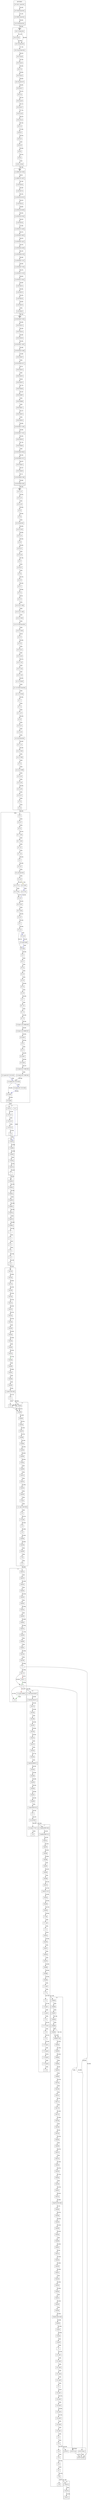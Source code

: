 digraph {
  fontname="sans-serif";
  concentrate=true;
  node[shape="box",fontname="sans-serif"];
  edge[fontname="sans-serif"];
  subgraph cluster_1_0 {
    label="1.0";
    v1_0_0_rc2_1[label="1.0.0-rc2-1",href="https://skyrising.github.io/mc-versions/version/1.0.0-rc2-1.json"];
    v1_0_0_rc1[label="1.0.0-rc1",href="https://skyrising.github.io/mc-versions/version/1.0.0-rc1.json"];
    v1_0_0_rc2_2[label="1.0.0-rc2-2",href="https://skyrising.github.io/mc-versions/version/1.0.0-rc2-2.json"];
    v1_0_0_rc2_3[label="1.0.0-rc2-3",href="https://skyrising.github.io/mc-versions/version/1.0.0-rc2-3.json"];
    v1_0_0[label="1.0.0",href="https://skyrising.github.io/mc-versions/version/1.0.0.json"];
    v1_0_1[label="1.0.1",href="https://skyrising.github.io/mc-versions/version/1.0.1.json"];
  }
  subgraph cluster_beta {
    label="beta";
    b1_9_pre6[label="b1.9-pre6",href="https://skyrising.github.io/mc-versions/version/b1.9-pre6.json"];
    b1_0[label="b1.0",href="https://skyrising.github.io/mc-versions/version/b1.0.json"];
    b1_0_01[label="b1.0_01",href="https://skyrising.github.io/mc-versions/version/b1.0_01.json"];
    b1_1_1245[label="b1.1-1245",href="https://skyrising.github.io/mc-versions/version/b1.1-1245.json"];
    b1_0_2[label="b1.0.2",href="https://skyrising.github.io/mc-versions/version/b1.0.2.json"];
    b1_1_1255[label="b1.1-1255",href="https://skyrising.github.io/mc-versions/version/b1.1-1255.json"];
    b1_1_01[label="b1.1_01",href="https://skyrising.github.io/mc-versions/version/b1.1_01.json"];
    b1_1_02[label="b1.1_02",href="https://skyrising.github.io/mc-versions/version/b1.1_02.json"];
    b1_2[label="b1.2",href="https://skyrising.github.io/mc-versions/version/b1.2.json"];
    b1_2_01[label="b1.2_01",href="https://skyrising.github.io/mc-versions/version/b1.2_01.json"];
    b1_2_02_launcher[label="b1.2_02-launcher",href="https://skyrising.github.io/mc-versions/version/b1.2_02-launcher.json"];
    b1_3_1713[label="b1.3-1713",href="https://skyrising.github.io/mc-versions/version/b1.3-1713.json"];
    b1_2_02[label="b1.2_02",href="https://skyrising.github.io/mc-versions/version/b1.2_02.json"];
    b1_3_1750[label="b1.3-1750",href="https://skyrising.github.io/mc-versions/version/b1.3-1750.json"];
    b1_3_01[label="b1.3_01",href="https://skyrising.github.io/mc-versions/version/b1.3_01.json"];
    b1_4_1507[label="b1.4-1507",href="https://skyrising.github.io/mc-versions/version/b1.4-1507.json"];
    b1_4_1634[label="b1.4-1634",href="https://skyrising.github.io/mc-versions/version/b1.4-1634.json"];
    b1_4_01[label="b1.4_01",href="https://skyrising.github.io/mc-versions/version/b1.4_01.json"];
    b1_5[label="b1.5",href="https://skyrising.github.io/mc-versions/version/b1.5.json"];
    b1_5_01[label="b1.5_01",href="https://skyrising.github.io/mc-versions/version/b1.5_01.json"];
    b1_6_tb3[label="b1.6-tb3",href="https://skyrising.github.io/mc-versions/version/b1.6-tb3.json"];
    b1_6_1[label="b1.6.1",href="https://skyrising.github.io/mc-versions/version/b1.6.1.json"];
    b1_6[label="b1.6",href="https://skyrising.github.io/mc-versions/version/b1.6.json"];
    b1_6_2[label="b1.6.2",href="https://skyrising.github.io/mc-versions/version/b1.6.2.json"];
    b1_6_3[label="b1.6.3",href="https://skyrising.github.io/mc-versions/version/b1.6.3.json"];
    b1_6_4[label="b1.6.4",href="https://skyrising.github.io/mc-versions/version/b1.6.4.json"];
    b1_6_5[label="b1.6.5",href="https://skyrising.github.io/mc-versions/version/b1.6.5.json"];
    b1_6_6[label="b1.6.6",href="https://skyrising.github.io/mc-versions/version/b1.6.6.json"];
    b1_7[label="b1.7",href="https://skyrising.github.io/mc-versions/version/b1.7.json"];
    b1_7_01[label="b1.7_01",href="https://skyrising.github.io/mc-versions/version/b1.7_01.json"];
    b1_7_3[label="b1.7.3",href="https://skyrising.github.io/mc-versions/version/b1.7.3.json"];
    b1_7_2[label="b1.7.2",href="https://skyrising.github.io/mc-versions/version/b1.7.2.json"];
    b1_8_pre1_201109081459[label="b1.8-pre1-201109081459",href="https://skyrising.github.io/mc-versions/version/b1.8-pre1-201109081459.json"];
    b1_8_1[label="b1.8.1",href="https://skyrising.github.io/mc-versions/version/b1.8.1.json"];
    b1_8[label="b1.8",href="https://skyrising.github.io/mc-versions/version/b1.8.json"];
    b1_8_pre1_201109091357[label="b1.8-pre1-201109091357",href="https://skyrising.github.io/mc-versions/version/b1.8-pre1-201109091357.json"];
    b1_8_pre2[label="b1.8-pre2",href="https://skyrising.github.io/mc-versions/version/b1.8-pre2.json"];
    b1_9_pre1[label="b1.9-pre1",href="https://skyrising.github.io/mc-versions/version/b1.9-pre1.json"];
    b1_9_pre2[label="b1.9-pre2",href="https://skyrising.github.io/mc-versions/version/b1.9-pre2.json"];
    b1_9_pre3_201110061350[label="b1.9-pre3-201110061350",href="https://skyrising.github.io/mc-versions/version/b1.9-pre3-201110061350.json"];
    b1_9_pre3_201110061402[label="b1.9-pre3-201110061402",href="https://skyrising.github.io/mc-versions/version/b1.9-pre3-201110061402.json"];
    b1_9_pre4_201110131434[label="b1.9-pre4-201110131434",href="https://skyrising.github.io/mc-versions/version/b1.9-pre4-201110131434.json"];
    b1_9_pre5[label="b1.9-pre5",href="https://skyrising.github.io/mc-versions/version/b1.9-pre5.json"];
    b1_3_1647[label="b1.3-1647",href="https://skyrising.github.io/mc-versions/version/b1.3-1647.json"];
    b1_3_1731[label="b1.3-1731",href="https://skyrising.github.io/mc-versions/version/b1.3-1731.json"];
    b1_5_02[label="b1.5_02",href="https://skyrising.github.io/mc-versions/version/b1.5_02.json"];
    b1_6_pre_trailer[label="b1.6-pre-trailer",href="https://skyrising.github.io/mc-versions/version/b1.6-pre-trailer.json"];
    b1_9_pre4_201110131425[label="b1.9-pre4-201110131425",href="https://skyrising.github.io/mc-versions/version/b1.9-pre4-201110131425.json"];
    b1_9_pre4_201110131440[label="b1.9-pre4-201110131440",href="https://skyrising.github.io/mc-versions/version/b1.9-pre4-201110131440.json"];
  }
  subgraph cluster_1_1 {
    label="1.1";
    v11w47a[label="11w47a",href="https://skyrising.github.io/mc-versions/version/11w47a.json"];
    v11w48a[label="11w48a",href="https://skyrising.github.io/mc-versions/version/11w48a.json"];
    v11w49a[label="11w49a",href="https://skyrising.github.io/mc-versions/version/11w49a.json"];
    v11w50a[label="11w50a",href="https://skyrising.github.io/mc-versions/version/11w50a.json"];
    v12w01a[label="12w01a",href="https://skyrising.github.io/mc-versions/version/12w01a.json"];
    v1_1[label="1.1",href="https://skyrising.github.io/mc-versions/version/1.1.json"];
  }
  subgraph cluster_1_2 {
    label="1.2";
    v12w03a[label="12w03a",href="https://skyrising.github.io/mc-versions/version/12w03a.json"];
    v1_2_1[label="1.2.1",href="https://skyrising.github.io/mc-versions/version/1.2.1.json"];
    v1_2[label="1.2",href="https://skyrising.github.io/mc-versions/version/1.2.json"];
    v1_2_2[label="1.2.2",href="https://skyrising.github.io/mc-versions/version/1.2.2.json"];
    v1_2_3[label="1.2.3",href="https://skyrising.github.io/mc-versions/version/1.2.3.json"];
    v1_2_4[label="1.2.4",href="https://skyrising.github.io/mc-versions/version/1.2.4.json"];
    v1_2_5[label="1.2.5",href="https://skyrising.github.io/mc-versions/version/1.2.5.json"];
    v12w04a[label="12w04a",href="https://skyrising.github.io/mc-versions/version/12w04a.json"];
    v12w05a[label="12w05a",href="https://skyrising.github.io/mc-versions/version/12w05a.json"];
    v12w05b[label="12w05b",href="https://skyrising.github.io/mc-versions/version/12w05b.json"];
    v12w06a[label="12w06a",href="https://skyrising.github.io/mc-versions/version/12w06a.json"];
    v12w07a[label="12w07a",href="https://skyrising.github.io/mc-versions/version/12w07a.json"];
    v12w07b[label="12w07b",href="https://skyrising.github.io/mc-versions/version/12w07b.json"];
    v12w08a[label="12w08a",href="https://skyrising.github.io/mc-versions/version/12w08a.json"];
  }
  subgraph cluster_1_3 {
    label="1.3";
    v12w15a[label="12w15a",href="https://skyrising.github.io/mc-versions/version/12w15a.json"];
    v12w16a[label="12w16a",href="https://skyrising.github.io/mc-versions/version/12w16a.json"];
    v12w17a[label="12w17a",href="https://skyrising.github.io/mc-versions/version/12w17a.json"];
    v12w18a[label="12w18a",href="https://skyrising.github.io/mc-versions/version/12w18a.json"];
    v12w19a[label="12w19a",href="https://skyrising.github.io/mc-versions/version/12w19a.json"];
    v12w21a[label="12w21a",href="https://skyrising.github.io/mc-versions/version/12w21a.json"];
    v12w21b[label="12w21b",href="https://skyrising.github.io/mc-versions/version/12w21b.json"];
    v12w22a[label="12w22a",href="https://skyrising.github.io/mc-versions/version/12w22a.json"];
    v12w23a[label="12w23a",href="https://skyrising.github.io/mc-versions/version/12w23a.json"];
    v12w23b[label="12w23b",href="https://skyrising.github.io/mc-versions/version/12w23b.json"];
    v12w24a[label="12w24a",href="https://skyrising.github.io/mc-versions/version/12w24a.json"];
    v12w25a[label="12w25a",href="https://skyrising.github.io/mc-versions/version/12w25a.json"];
    v12w26a[label="12w26a",href="https://skyrising.github.io/mc-versions/version/12w26a.json"];
    v12w27a[label="12w27a",href="https://skyrising.github.io/mc-versions/version/12w27a.json"];
    v12w30a[label="12w30a",href="https://skyrising.github.io/mc-versions/version/12w30a.json"];
    v1_3_1[label="1.3.1",href="https://skyrising.github.io/mc-versions/version/1.3.1.json"];
    v1_3_pre_07261249[label="1.3-pre-07261249",href="https://skyrising.github.io/mc-versions/version/1.3-pre-07261249.json"];
    v1_3_2[label="1.3.2",href="https://skyrising.github.io/mc-versions/version/1.3.2.json"];
    v12w30b[label="12w30b",href="https://skyrising.github.io/mc-versions/version/12w30b.json"];
    v12w30c[label="12w30c",href="https://skyrising.github.io/mc-versions/version/12w30c.json"];
    v12w30d[label="12w30d",href="https://skyrising.github.io/mc-versions/version/12w30d.json"];
    v12w30e[label="12w30e",href="https://skyrising.github.io/mc-versions/version/12w30e.json"];
  }
  subgraph cluster_alpha {
    label="alpha";
    a1_0_11[label="a1.0.11",href="https://skyrising.github.io/mc-versions/version/a1.0.11.json"];
    a1_0_10[label="a1.0.10",href="https://skyrising.github.io/mc-versions/version/a1.0.10.json"];
    a1_0_12[label="a1.0.12",href="https://skyrising.github.io/mc-versions/version/a1.0.12.json"];
    a1_0_13[label="a1.0.13",href="https://skyrising.github.io/mc-versions/version/a1.0.13.json"];
    a1_0_13_01_1038[label="a1.0.13_01-1038",href="https://skyrising.github.io/mc-versions/version/a1.0.13_01-1038.json"];
    a1_0_13_01_1444[label="a1.0.13_01-1444",href="https://skyrising.github.io/mc-versions/version/a1.0.13_01-1444.json"];
    a1_0_14_1603[label="a1.0.14-1603",href="https://skyrising.github.io/mc-versions/version/a1.0.14-1603.json"];
    a1_0_14_1659_launcher[label="a1.0.14-1659-launcher",href="https://skyrising.github.io/mc-versions/version/a1.0.14-1659-launcher.json"];
    a1_0_15[label="a1.0.15",href="https://skyrising.github.io/mc-versions/version/a1.0.15.json"];
    a1_0_14_1659[label="a1.0.14-1659",href="https://skyrising.github.io/mc-versions/version/a1.0.14-1659.json"];
    a1_0_16[label="a1.0.16",href="https://skyrising.github.io/mc-versions/version/a1.0.16.json"];
    a1_0_16_01[label="a1.0.16_01",href="https://skyrising.github.io/mc-versions/version/a1.0.16_01.json"];
    a1_0_16_02[label="a1.0.16_02",href="https://skyrising.github.io/mc-versions/version/a1.0.16_02.json"];
    a1_0_17_02[label="a1.0.17_02",href="https://skyrising.github.io/mc-versions/version/a1.0.17_02.json"];
    a1_0_17_03[label="a1.0.17_03",href="https://skyrising.github.io/mc-versions/version/a1.0.17_03.json"];
    a1_0_17_04[label="a1.0.17_04",href="https://skyrising.github.io/mc-versions/version/a1.0.17_04.json"];
    a1_1_0_101847[label="a1.1.0-101847",href="https://skyrising.github.io/mc-versions/version/a1.1.0-101847.json"];
    a1_0_2_01[label="a1.0.2_01",href="https://skyrising.github.io/mc-versions/version/a1.0.2_01.json"];
    a1_0_1_01[label="a1.0.1_01",href="https://skyrising.github.io/mc-versions/version/a1.0.1_01.json"];
    a1_0_2_02[label="a1.0.2_02",href="https://skyrising.github.io/mc-versions/version/a1.0.2_02.json"];
    a1_0_3[label="a1.0.3",href="https://skyrising.github.io/mc-versions/version/a1.0.3.json"];
    a1_0_4[label="a1.0.4",href="https://skyrising.github.io/mc-versions/version/a1.0.4.json"];
    a1_0_4_launcher[label="a1.0.4-launcher",href="https://skyrising.github.io/mc-versions/version/a1.0.4-launcher.json"];
    a1_0_5_2149[label="a1.0.5-2149",href="https://skyrising.github.io/mc-versions/version/a1.0.5-2149.json"];
    a1_0_5_01[label="a1.0.5_01",href="https://skyrising.github.io/mc-versions/version/a1.0.5_01.json"];
    a1_0_6[label="a1.0.6",href="https://skyrising.github.io/mc-versions/version/a1.0.6.json"];
    a1_0_6_01[label="a1.0.6_01",href="https://skyrising.github.io/mc-versions/version/a1.0.6_01.json"];
    a1_0_6_03[label="a1.0.6_03",href="https://skyrising.github.io/mc-versions/version/a1.0.6_03.json"];
    a1_0_7[label="a1.0.7",href="https://skyrising.github.io/mc-versions/version/a1.0.7.json"];
    a1_0_8_01[label="a1.0.8_01",href="https://skyrising.github.io/mc-versions/version/a1.0.8_01.json"];
    a1_0_9[label="a1.0.9",href="https://skyrising.github.io/mc-versions/version/a1.0.9.json"];
    a1_1_0_101847_launcher[label="a1.1.0-101847-launcher",href="https://skyrising.github.io/mc-versions/version/a1.1.0-101847-launcher.json"];
    a1_1_0_131933[label="a1.1.0-131933",href="https://skyrising.github.io/mc-versions/version/a1.1.0-131933.json"];
    a1_1_1[label="a1.1.1",href="https://skyrising.github.io/mc-versions/version/a1.1.1.json"];
    a1_1_2[label="a1.1.2",href="https://skyrising.github.io/mc-versions/version/a1.1.2.json"];
    a1_1_2_01[label="a1.1.2_01",href="https://skyrising.github.io/mc-versions/version/a1.1.2_01.json"];
    a1_2_0[label="a1.2.0",href="https://skyrising.github.io/mc-versions/version/a1.2.0.json"];
    a1_2_0_01[label="a1.2.0_01",href="https://skyrising.github.io/mc-versions/version/a1.2.0_01.json"];
    a1_2_0_02[label="a1.2.0_02",href="https://skyrising.github.io/mc-versions/version/a1.2.0_02.json"];
    a1_2_0_02_launcher[label="a1.2.0_02-launcher",href="https://skyrising.github.io/mc-versions/version/a1.2.0_02-launcher.json"];
    a1_2_1_01[label="a1.2.1_01",href="https://skyrising.github.io/mc-versions/version/a1.2.1_01.json"];
    a1_2_2_1624[label="a1.2.2-1624",href="https://skyrising.github.io/mc-versions/version/a1.2.2-1624.json"];
    a1_2_2_1938[label="a1.2.2-1938",href="https://skyrising.github.io/mc-versions/version/a1.2.2-1938.json"];
    a1_2_3[label="a1.2.3",href="https://skyrising.github.io/mc-versions/version/a1.2.3.json"];
    a1_2_3_01_0958[label="a1.2.3_01-0958",href="https://skyrising.github.io/mc-versions/version/a1.2.3_01-0958.json"];
    a1_2_3_02[label="a1.2.3_02",href="https://skyrising.github.io/mc-versions/version/a1.2.3_02.json"];
    a1_2_3_04[label="a1.2.3_04",href="https://skyrising.github.io/mc-versions/version/a1.2.3_04.json"];
    a1_2_3_05[label="a1.2.3_05",href="https://skyrising.github.io/mc-versions/version/a1.2.3_05.json"];
    a1_2_4_01[label="a1.2.4_01",href="https://skyrising.github.io/mc-versions/version/a1.2.4_01.json"];
    a1_2_5[label="a1.2.5",href="https://skyrising.github.io/mc-versions/version/a1.2.5.json"];
    a1_2_6[label="a1.2.6",href="https://skyrising.github.io/mc-versions/version/a1.2.6.json"];
  }
  subgraph cluster_infdev {
    label="infdev";
    inf_20100630_1835[label="inf-20100630-1835",href="https://skyrising.github.io/mc-versions/version/inf-20100630-1835.json"];
    inf_20100227_1433[label="inf-20100227-1433",href="https://skyrising.github.io/mc-versions/version/inf-20100227-1433.json"];
    inf_20100313[label="inf-20100313",href="https://skyrising.github.io/mc-versions/version/inf-20100313.json"];
    inf_20100316[label="inf-20100316",href="https://skyrising.github.io/mc-versions/version/inf-20100316.json"];
    inf_20100320[label="inf-20100320",href="https://skyrising.github.io/mc-versions/version/inf-20100320.json"];
    inf_20100321_1857[label="inf-20100321-1857",href="https://skyrising.github.io/mc-versions/version/inf-20100321-1857.json"];
    inf_20100325_1640[label="inf-20100325-1640",href="https://skyrising.github.io/mc-versions/version/inf-20100325-1640.json"];
    inf_20100327[label="inf-20100327",href="https://skyrising.github.io/mc-versions/version/inf-20100327.json"];
    inf_20100330_1611[label="inf-20100330-1611",href="https://skyrising.github.io/mc-versions/version/inf-20100330-1611.json"];
    inf_20100413[label="inf-20100413",href="https://skyrising.github.io/mc-versions/version/inf-20100413.json"];
    inf_20100414[label="inf-20100414",href="https://skyrising.github.io/mc-versions/version/inf-20100414.json"];
    inf_20100415[label="inf-20100415",href="https://skyrising.github.io/mc-versions/version/inf-20100415.json"];
    inf_20100420[label="inf-20100420",href="https://skyrising.github.io/mc-versions/version/inf-20100420.json"];
    inf_20100607[label="inf-20100607",href="https://skyrising.github.io/mc-versions/version/inf-20100607.json"];
    inf_20100608[label="inf-20100608",href="https://skyrising.github.io/mc-versions/version/inf-20100608.json"];
    inf_20100611[label="inf-20100611",href="https://skyrising.github.io/mc-versions/version/inf-20100611.json"];
    inf_20100615[label="inf-20100615",href="https://skyrising.github.io/mc-versions/version/inf-20100615.json"];
    inf_20100616[label="inf-20100616",href="https://skyrising.github.io/mc-versions/version/inf-20100616.json"];
    inf_20100617_1205[label="inf-20100617-1205",href="https://skyrising.github.io/mc-versions/version/inf-20100617-1205.json"];
    inf_20100617_1531[label="inf-20100617-1531",href="https://skyrising.github.io/mc-versions/version/inf-20100617-1531.json"];
    inf_20100618[label="inf-20100618",href="https://skyrising.github.io/mc-versions/version/inf-20100618.json"];
    inf_20100624[label="inf-20100624",href="https://skyrising.github.io/mc-versions/version/inf-20100624.json"];
    inf_20100625_0922[label="inf-20100625-0922",href="https://skyrising.github.io/mc-versions/version/inf-20100625-0922.json"];
    inf_20100625_1917[label="inf-20100625-1917",href="https://skyrising.github.io/mc-versions/version/inf-20100625-1917.json"];
    inf_20100627[label="inf-20100627",href="https://skyrising.github.io/mc-versions/version/inf-20100627.json"];
    inf_20100629[label="inf-20100629",href="https://skyrising.github.io/mc-versions/version/inf-20100629.json"];
    inf_20100630_1340[label="inf-20100630-1340",href="https://skyrising.github.io/mc-versions/version/inf-20100630-1340.json"];
  }
  subgraph cluster_classic {
    label="classic";
    c0_0_12a_03[label="c0.0.12a_03",href="https://skyrising.github.io/mc-versions/version/c0.0.12a_03.json"];
    c0_0_11a_launcher[label="c0.0.11a-launcher",href="https://skyrising.github.io/mc-versions/version/c0.0.11a-launcher.json"];
    c0_0_13a_launcher[label="c0.0.13a-launcher",href="https://skyrising.github.io/mc-versions/version/c0.0.13a-launcher.json"];
    c0_0_13a_03_launcher[label="c0.0.13a_03-launcher",href="https://skyrising.github.io/mc-versions/version/c0.0.13a_03-launcher.json"];
    c0_0_14a_08[label="c0.0.14a_08",href="https://skyrising.github.io/mc-versions/version/c0.0.14a_08.json"];
    c0_0_16a_02[label="c0.0.16a_02",href="https://skyrising.github.io/mc-versions/version/c0.0.16a_02.json"];
    c0_0_17a[label="c0.0.17a",href="https://skyrising.github.io/mc-versions/version/c0.0.17a.json"];
    c0_0_18a_02[label="c0.0.18a_02",href="https://skyrising.github.io/mc-versions/version/c0.0.18a_02.json"];
    c0_0_19a_06_0137[label="c0.0.19a_06-0137",href="https://skyrising.github.io/mc-versions/version/c0.0.19a_06-0137.json"];
    c0_0_20a_01[label="c0.0.20a_01",href="https://skyrising.github.io/mc-versions/version/c0.0.20a_01.json"];
    c0_0_21a[label="c0.0.21a",href="https://skyrising.github.io/mc-versions/version/c0.0.21a.json"];
    c0_0_22a_05[label="c0.0.22a_05",href="https://skyrising.github.io/mc-versions/version/c0.0.22a_05.json"];
    c0_0_23a_01[label="c0.0.23a_01",href="https://skyrising.github.io/mc-versions/version/c0.0.23a_01.json"];
    c0_24_st_03[label="c0.24_st_03",href="https://skyrising.github.io/mc-versions/version/c0.24_st_03.json"];
    c0_25_05_st[label="c0.25_05_st",href="https://skyrising.github.io/mc-versions/version/c0.25_05_st.json"];
    c0_27_st[label="c0.27_st",href="https://skyrising.github.io/mc-versions/version/c0.27_st.json"];
    c0_28_01[label="c0.28_01",href="https://skyrising.github.io/mc-versions/version/c0.28_01.json"];
    c0_29_01[label="c0.29_01",href="https://skyrising.github.io/mc-versions/version/c0.29_01.json"];
    c0_29_02[label="c0.29_02",href="https://skyrising.github.io/mc-versions/version/c0.29_02.json"];
    c0_30_s[label="c0.30-s",href="https://skyrising.github.io/mc-versions/version/c0.30-s.json"];
    c0_30_c_renew[label="c0.30-c-renew",href="https://skyrising.github.io/mc-versions/version/c0.30-c-renew.json"];
    c0_30_c[label="c0.30-c",href="https://skyrising.github.io/mc-versions/version/c0.30-c.json"];
  }
  subgraph cluster_pre_classic {
    label="pre-classic";
    rd_161348_launcher[label="rd-161348-launcher",href="https://skyrising.github.io/mc-versions/version/rd-161348-launcher.json"];
    rd_132328_launcher[label="rd-132328-launcher",href="https://skyrising.github.io/mc-versions/version/rd-132328-launcher.json"];
    rd_132211_launcher[label="rd-132211-launcher",href="https://skyrising.github.io/mc-versions/version/rd-132211-launcher.json"];
    rd_160052_launcher[label="rd-160052-launcher",href="https://skyrising.github.io/mc-versions/version/rd-160052-launcher.json"];
  }
  subgraph cluster_indev {
    label="indev";
    in_20091223_1459[label="in-20091223-1459",href="https://skyrising.github.io/mc-versions/version/in-20091223-1459.json"];
    in_20091231_2257[label="in-20091231-2257",href="https://skyrising.github.io/mc-versions/version/in-20091231-2257.json"];
    in_20100105[label="in-20100105",href="https://skyrising.github.io/mc-versions/version/in-20100105.json"];
    in_20100110[label="in-20100110",href="https://skyrising.github.io/mc-versions/version/in-20100110.json"];
    in_20100124_2310[label="in-20100124-2310",href="https://skyrising.github.io/mc-versions/version/in-20100124-2310.json"];
    in_20100125[label="in-20100125",href="https://skyrising.github.io/mc-versions/version/in-20100125.json"];
    in_20100128_2304[label="in-20100128-2304",href="https://skyrising.github.io/mc-versions/version/in-20100128-2304.json"];
    in_20100129_1452[label="in-20100129-1452",href="https://skyrising.github.io/mc-versions/version/in-20100129-1452.json"];
    in_20100130[label="in-20100130",href="https://skyrising.github.io/mc-versions/version/in-20100130.json"];
    in_20100131_2244[label="in-20100131-2244",href="https://skyrising.github.io/mc-versions/version/in-20100131-2244.json"];
    in_20100201_0025[label="in-20100201-0025",href="https://skyrising.github.io/mc-versions/version/in-20100201-0025.json"];
    in_20100201_2227[label="in-20100201-2227",href="https://skyrising.github.io/mc-versions/version/in-20100201-2227.json"];
    in_20100202_2330[label="in-20100202-2330",href="https://skyrising.github.io/mc-versions/version/in-20100202-2330.json"];
    in_20100206_2103[label="in-20100206-2103",href="https://skyrising.github.io/mc-versions/version/in-20100206-2103.json"];
    in_20100207_1101[label="in-20100207-1101",href="https://skyrising.github.io/mc-versions/version/in-20100207-1101.json"];
    in_20100207_1703[label="in-20100207-1703",href="https://skyrising.github.io/mc-versions/version/in-20100207-1703.json"];
    in_20100212_1210[label="in-20100212-1210",href="https://skyrising.github.io/mc-versions/version/in-20100212-1210.json"];
    in_20100212_1622[label="in-20100212-1622",href="https://skyrising.github.io/mc-versions/version/in-20100212-1622.json"];
    in_20100213[label="in-20100213",href="https://skyrising.github.io/mc-versions/version/in-20100213.json"];
    in_20100214[label="in-20100214",href="https://skyrising.github.io/mc-versions/version/in-20100214.json"];
    in_20100218[label="in-20100218",href="https://skyrising.github.io/mc-versions/version/in-20100218.json"];
    in_20100219[label="in-20100219",href="https://skyrising.github.io/mc-versions/version/in-20100219.json"];
    in_20100223[label="in-20100223",href="https://skyrising.github.io/mc-versions/version/in-20100223.json"];
  }
  subgraph cluster_1_5 {
    label="1.5";
    v1_5_2[label="1.5.2",href="https://skyrising.github.io/mc-versions/version/1.5.2.json"];
    v1_5_2_pre_250903[label="1.5.2-pre-250903",href="https://skyrising.github.io/mc-versions/version/1.5.2-pre-250903.json"];
    v1_5_1[label="1.5.1",href="https://skyrising.github.io/mc-versions/version/1.5.1.json"];
    v13w12_[label="13w12~",href="https://skyrising.github.io/mc-versions/version/13w12~.json"];
    v13w11a[label="13w11a",href="https://skyrising.github.io/mc-versions/version/13w11a.json"];
    v13w01a[label="13w01a",href="https://skyrising.github.io/mc-versions/version/13w01a.json"];
    v1_5[label="1.5",href="https://skyrising.github.io/mc-versions/version/1.5.json"];
    v13w01b[label="13w01b",href="https://skyrising.github.io/mc-versions/version/13w01b.json"];
    v13w02a[label="13w02a",href="https://skyrising.github.io/mc-versions/version/13w02a.json"];
    v13w02b[label="13w02b",href="https://skyrising.github.io/mc-versions/version/13w02b.json"];
    v13w03a[label="13w03a",href="https://skyrising.github.io/mc-versions/version/13w03a.json"];
    v13w04a[label="13w04a",href="https://skyrising.github.io/mc-versions/version/13w04a.json"];
    v13w05a[label="13w05a",href="https://skyrising.github.io/mc-versions/version/13w05a.json"];
    v13w05b[label="13w05b",href="https://skyrising.github.io/mc-versions/version/13w05b.json"];
    v13w06a[label="13w06a",href="https://skyrising.github.io/mc-versions/version/13w06a.json"];
    v13w07a[label="13w07a",href="https://skyrising.github.io/mc-versions/version/13w07a.json"];
    v13w09a[label="13w09a",href="https://skyrising.github.io/mc-versions/version/13w09a.json"];
    v13w09b[label="13w09b",href="https://skyrising.github.io/mc-versions/version/13w09b.json"];
    v13w09c[label="13w09c",href="https://skyrising.github.io/mc-versions/version/13w09c.json"];
    v13w10a[label="13w10a",href="https://skyrising.github.io/mc-versions/version/13w10a.json"];
    v13w10b[label="13w10b",href="https://skyrising.github.io/mc-versions/version/13w10b.json"];
  }
  subgraph cluster_1_4 {
    label="1.4";
    v12w32a[label="12w32a",href="https://skyrising.github.io/mc-versions/version/12w32a.json"];
    v12w34a[label="12w34a",href="https://skyrising.github.io/mc-versions/version/12w34a.json"];
    v1_4_1_pre_10231538[label="1.4.1-pre-10231538",href="https://skyrising.github.io/mc-versions/version/1.4.1-pre-10231538.json"];
    v1_4_pre[label="1.4-pre",href="https://skyrising.github.io/mc-versions/version/1.4-pre.json"];
    v1_4_2[label="1.4.2",href="https://skyrising.github.io/mc-versions/version/1.4.2.json"];
    v1_4_3_pre[label="1.4.3-pre",href="https://skyrising.github.io/mc-versions/version/1.4.3-pre.json"];
    v1_4_4[label="1.4.4",href="https://skyrising.github.io/mc-versions/version/1.4.4.json"];
    v1_4_5[label="1.4.5",href="https://skyrising.github.io/mc-versions/version/1.4.5.json"];
    v12w49a[label="12w49a",href="https://skyrising.github.io/mc-versions/version/12w49a.json"];
    v1_4_7[label="1.4.7",href="https://skyrising.github.io/mc-versions/version/1.4.7.json"];
    v1_4_6[label="1.4.6",href="https://skyrising.github.io/mc-versions/version/1.4.6.json"];
    v12w34b[label="12w34b",href="https://skyrising.github.io/mc-versions/version/12w34b.json"];
    v12w36a[label="12w36a",href="https://skyrising.github.io/mc-versions/version/12w36a.json"];
    v12w37a[label="12w37a",href="https://skyrising.github.io/mc-versions/version/12w37a.json"];
    v12w38a[label="12w38a",href="https://skyrising.github.io/mc-versions/version/12w38a.json"];
    v12w38b[label="12w38b",href="https://skyrising.github.io/mc-versions/version/12w38b.json"];
    v12w39a[label="12w39a",href="https://skyrising.github.io/mc-versions/version/12w39a.json"];
    v12w39b[label="12w39b",href="https://skyrising.github.io/mc-versions/version/12w39b.json"];
    v12w40a[label="12w40a",href="https://skyrising.github.io/mc-versions/version/12w40a.json"];
    v12w40b[label="12w40b",href="https://skyrising.github.io/mc-versions/version/12w40b.json"];
    v12w41a[label="12w41a",href="https://skyrising.github.io/mc-versions/version/12w41a.json"];
    v12w41b[label="12w41b",href="https://skyrising.github.io/mc-versions/version/12w41b.json"];
    v12w42a[label="12w42a",href="https://skyrising.github.io/mc-versions/version/12w42a.json"];
    v12w42b[label="12w42b",href="https://skyrising.github.io/mc-versions/version/12w42b.json"];
    v12w50a[label="12w50a",href="https://skyrising.github.io/mc-versions/version/12w50a.json"];
    v12w50b[label="12w50b",href="https://skyrising.github.io/mc-versions/version/12w50b.json"];
  }
  subgraph cluster_1_6 {
    label="1.6";
    v13w16a_04192037[label="13w16a-04192037",href="https://skyrising.github.io/mc-versions/version/13w16a-04192037.json"];
    v1_6_1[label="1.6.1",href="https://skyrising.github.io/mc-versions/version/1.6.1.json"];
    v1_6_pre_06251516[label="1.6-pre-06251516",href="https://skyrising.github.io/mc-versions/version/1.6-pre-06251516.json"];
    v1_6_2_091847[label="1.6.2-091847",href="https://skyrising.github.io/mc-versions/version/1.6.2-091847.json"];
    v1_6_3_pre_171231[label="1.6.3-pre-171231",href="https://skyrising.github.io/mc-versions/version/1.6.3-pre-171231.json"];
    v1_6_4[label="1.6.4",href="https://skyrising.github.io/mc-versions/version/1.6.4.json"];
    v13w16b_04232151[label="13w16b-04232151",href="https://skyrising.github.io/mc-versions/version/13w16b-04232151.json"];
    v13w17a[label="13w17a",href="https://skyrising.github.io/mc-versions/version/13w17a.json"];
    v13w18a[label="13w18a",href="https://skyrising.github.io/mc-versions/version/13w18a.json"];
    v13w18b[label="13w18b",href="https://skyrising.github.io/mc-versions/version/13w18b.json"];
    v13w18c[label="13w18c",href="https://skyrising.github.io/mc-versions/version/13w18c.json"];
    v13w19a[label="13w19a",href="https://skyrising.github.io/mc-versions/version/13w19a.json"];
    v13w21a[label="13w21a",href="https://skyrising.github.io/mc-versions/version/13w21a.json"];
    v13w21b[label="13w21b",href="https://skyrising.github.io/mc-versions/version/13w21b.json"];
    v13w22a[label="13w22a",href="https://skyrising.github.io/mc-versions/version/13w22a.json"];
    v13w23a[label="13w23a",href="https://skyrising.github.io/mc-versions/version/13w23a.json"];
    v13w23b_06080101[label="13w23b-06080101",href="https://skyrising.github.io/mc-versions/version/13w23b-06080101.json"];
    v13w24a[label="13w24a",href="https://skyrising.github.io/mc-versions/version/13w24a.json"];
    v13w24b[label="13w24b",href="https://skyrising.github.io/mc-versions/version/13w24b.json"];
    v13w25a[label="13w25a",href="https://skyrising.github.io/mc-versions/version/13w25a.json"];
    v13w25b[label="13w25b",href="https://skyrising.github.io/mc-versions/version/13w25b.json"];
    v13w25c[label="13w25c",href="https://skyrising.github.io/mc-versions/version/13w25c.json"];
    v13w26a[label="13w26a",href="https://skyrising.github.io/mc-versions/version/13w26a.json"];
  }
  subgraph cluster_1_7 {
    label="1.7";
    v13w36a_09051446[label="13w36a-09051446",href="https://skyrising.github.io/mc-versions/version/13w36a-09051446.json"];
    v1_7_1_pre[label="1.7.1-pre",href="https://skyrising.github.io/mc-versions/version/1.7.1-pre.json"];
    v1_7_pre[label="1.7-pre",href="https://skyrising.github.io/mc-versions/version/1.7-pre.json"];
    v1_7_2[label="1.7.2",href="https://skyrising.github.io/mc-versions/version/1.7.2.json"];
    v1_7_10_pre2[label="1.7.10-pre2",href="https://skyrising.github.io/mc-versions/version/1.7.10-pre2.json"];
    v1_7_10_pre1[label="1.7.10-pre1",href="https://skyrising.github.io/mc-versions/version/1.7.10-pre1.json"];
    v1_7_10_pre3[label="1.7.10-pre3",href="https://skyrising.github.io/mc-versions/version/1.7.10-pre3.json"];
    v1_7_10_pre4[label="1.7.10-pre4",href="https://skyrising.github.io/mc-versions/version/1.7.10-pre4.json"];
    v1_7_10[label="1.7.10",href="https://skyrising.github.io/mc-versions/version/1.7.10.json"];
    v13w47a[label="13w47a",href="https://skyrising.github.io/mc-versions/version/13w47a.json"];
    v1_7_4[label="1.7.4",href="https://skyrising.github.io/mc-versions/version/1.7.4.json"];
    v1_7_3_pre[label="1.7.3-pre",href="https://skyrising.github.io/mc-versions/version/1.7.3-pre.json"];
    v1_7_5[label="1.7.5",href="https://skyrising.github.io/mc-versions/version/1.7.5.json"];
    v1_7_6_pre1[label="1.7.6-pre1",href="https://skyrising.github.io/mc-versions/version/1.7.6-pre1.json"];
    v1_7_7_101331[label="1.7.7-101331",href="https://skyrising.github.io/mc-versions/version/1.7.7-101331.json"];
    v1_7_6[label="1.7.6",href="https://skyrising.github.io/mc-versions/version/1.7.6.json"];
    v1_7_6_pre2[label="1.7.6-pre2",href="https://skyrising.github.io/mc-versions/version/1.7.6-pre2.json"];
    v1_7_8[label="1.7.8",href="https://skyrising.github.io/mc-versions/version/1.7.8.json"];
    v1_7_9[label="1.7.9",href="https://skyrising.github.io/mc-versions/version/1.7.9.json"];
    v13w36b_09061310[label="13w36b-09061310",href="https://skyrising.github.io/mc-versions/version/13w36b-09061310.json"];
    v13w37a[label="13w37a",href="https://skyrising.github.io/mc-versions/version/13w37a.json"];
    v13w37b[label="13w37b",href="https://skyrising.github.io/mc-versions/version/13w37b.json"];
    v13w38a[label="13w38a",href="https://skyrising.github.io/mc-versions/version/13w38a.json"];
    v13w38b[label="13w38b",href="https://skyrising.github.io/mc-versions/version/13w38b.json"];
    v13w38c[label="13w38c",href="https://skyrising.github.io/mc-versions/version/13w38c.json"];
    v13w39a[label="13w39a",href="https://skyrising.github.io/mc-versions/version/13w39a.json"];
    v13w39b[label="13w39b",href="https://skyrising.github.io/mc-versions/version/13w39b.json"];
    v13w41a[label="13w41a",href="https://skyrising.github.io/mc-versions/version/13w41a.json"];
    v13w41b_1523[label="13w41b-1523",href="https://skyrising.github.io/mc-versions/version/13w41b-1523.json"];
    v13w42a[label="13w42a",href="https://skyrising.github.io/mc-versions/version/13w42a.json"];
    v13w42b[label="13w42b",href="https://skyrising.github.io/mc-versions/version/13w42b.json"];
    v13w43a[label="13w43a",href="https://skyrising.github.io/mc-versions/version/13w43a.json"];
    v13w47b[label="13w47b",href="https://skyrising.github.io/mc-versions/version/13w47b.json"];
    v13w47c[label="13w47c",href="https://skyrising.github.io/mc-versions/version/13w47c.json"];
    v13w47d[label="13w47d",href="https://skyrising.github.io/mc-versions/version/13w47d.json"];
    v13w47e[label="13w47e",href="https://skyrising.github.io/mc-versions/version/13w47e.json"];
    v13w48a[label="13w48a",href="https://skyrising.github.io/mc-versions/version/13w48a.json"];
    v13w48b[label="13w48b",href="https://skyrising.github.io/mc-versions/version/13w48b.json"];
    v13w49a[label="13w49a",href="https://skyrising.github.io/mc-versions/version/13w49a.json"];
  }
  subgraph cluster_1_8 {
    label="1.8";
    v14w02a[label="14w02a",href="https://skyrising.github.io/mc-versions/version/14w02a.json"];
    v1_8_1_pre1[label="1.8.1-pre1",href="https://skyrising.github.io/mc-versions/version/1.8.1-pre1.json"];
    v1_8[label="1.8",href="https://skyrising.github.io/mc-versions/version/1.8.json"];
    v1_8_pre2[label="1.8-pre2",href="https://skyrising.github.io/mc-versions/version/1.8-pre2.json"];
    v1_8_pre1[label="1.8-pre1",href="https://skyrising.github.io/mc-versions/version/1.8-pre1.json"];
    v1_8_pre3[label="1.8-pre3",href="https://skyrising.github.io/mc-versions/version/1.8-pre3.json"];
    v1_8_2_pre1[label="1.8.2-pre1",href="https://skyrising.github.io/mc-versions/version/1.8.2-pre1.json"];
    v1_8_1[label="1.8.1",href="https://skyrising.github.io/mc-versions/version/1.8.1.json"];
    v1_8_1_pre2[label="1.8.1-pre2",href="https://skyrising.github.io/mc-versions/version/1.8.1-pre2.json"];
    v1_8_1_pre3[label="1.8.1-pre3",href="https://skyrising.github.io/mc-versions/version/1.8.1-pre3.json"];
    v1_8_1_pre4[label="1.8.1-pre4",href="https://skyrising.github.io/mc-versions/version/1.8.1-pre4.json"];
    v1_8_1_pre5[label="1.8.1-pre5",href="https://skyrising.github.io/mc-versions/version/1.8.1-pre5.json"];
    v1_8_3[label="1.8.3",href="https://skyrising.github.io/mc-versions/version/1.8.3.json"];
    v1_8_2[label="1.8.2",href="https://skyrising.github.io/mc-versions/version/1.8.2.json"];
    v1_8_2_pre2[label="1.8.2-pre2",href="https://skyrising.github.io/mc-versions/version/1.8.2-pre2.json"];
    v1_8_2_pre3[label="1.8.2-pre3",href="https://skyrising.github.io/mc-versions/version/1.8.2-pre3.json"];
    v1_8_2_pre4[label="1.8.2-pre4",href="https://skyrising.github.io/mc-versions/version/1.8.2-pre4.json"];
    v1_8_2_pre5[label="1.8.2-pre5",href="https://skyrising.github.io/mc-versions/version/1.8.2-pre5.json"];
    v1_8_2_pre6[label="1.8.2-pre6",href="https://skyrising.github.io/mc-versions/version/1.8.2-pre6.json"];
    v1_8_2_pre7[label="1.8.2-pre7",href="https://skyrising.github.io/mc-versions/version/1.8.2-pre7.json"];
    v1_8_4[label="1.8.4",href="https://skyrising.github.io/mc-versions/version/1.8.4.json"];
    v1_8_5[label="1.8.5",href="https://skyrising.github.io/mc-versions/version/1.8.5.json"];
    v1_8_6[label="1.8.6",href="https://skyrising.github.io/mc-versions/version/1.8.6.json"];
    v1_8_7[label="1.8.7",href="https://skyrising.github.io/mc-versions/version/1.8.7.json"];
    v1_8_8[label="1.8.8",href="https://skyrising.github.io/mc-versions/version/1.8.8.json"];
    v1_8_9[label="1.8.9",href="https://skyrising.github.io/mc-versions/version/1.8.9.json"];
    v14w02b[label="14w02b",href="https://skyrising.github.io/mc-versions/version/14w02b.json"];
    v14w02c[label="14w02c",href="https://skyrising.github.io/mc-versions/version/14w02c.json"];
    v14w03a[label="14w03a",href="https://skyrising.github.io/mc-versions/version/14w03a.json"];
    v14w03b[label="14w03b",href="https://skyrising.github.io/mc-versions/version/14w03b.json"];
    v14w04a[label="14w04a",href="https://skyrising.github.io/mc-versions/version/14w04a.json"];
    v14w04b_1554[label="14w04b-1554",href="https://skyrising.github.io/mc-versions/version/14w04b-1554.json"];
    v14w05a[label="14w05a",href="https://skyrising.github.io/mc-versions/version/14w05a.json"];
    v14w05b[label="14w05b",href="https://skyrising.github.io/mc-versions/version/14w05b.json"];
    v14w06a[label="14w06a",href="https://skyrising.github.io/mc-versions/version/14w06a.json"];
    v14w06b[label="14w06b",href="https://skyrising.github.io/mc-versions/version/14w06b.json"];
    v14w07a[label="14w07a",href="https://skyrising.github.io/mc-versions/version/14w07a.json"];
    v14w08a[label="14w08a",href="https://skyrising.github.io/mc-versions/version/14w08a.json"];
    v14w10a[label="14w10a",href="https://skyrising.github.io/mc-versions/version/14w10a.json"];
    v14w10b[label="14w10b",href="https://skyrising.github.io/mc-versions/version/14w10b.json"];
    v14w10c[label="14w10c",href="https://skyrising.github.io/mc-versions/version/14w10c.json"];
    v14w11a[label="14w11a",href="https://skyrising.github.io/mc-versions/version/14w11a.json"];
    v14w11b[label="14w11b",href="https://skyrising.github.io/mc-versions/version/14w11b.json"];
    v14w17a[label="14w17a",href="https://skyrising.github.io/mc-versions/version/14w17a.json"];
    v14w18a[label="14w18a",href="https://skyrising.github.io/mc-versions/version/14w18a.json"];
    v14w18b[label="14w18b",href="https://skyrising.github.io/mc-versions/version/14w18b.json"];
    v14w19a[label="14w19a",href="https://skyrising.github.io/mc-versions/version/14w19a.json"];
    v14w20a[label="14w20a",href="https://skyrising.github.io/mc-versions/version/14w20a.json"];
    v14w20b[label="14w20b",href="https://skyrising.github.io/mc-versions/version/14w20b.json"];
    v14w21a[label="14w21a",href="https://skyrising.github.io/mc-versions/version/14w21a.json"];
    v14w21b[label="14w21b",href="https://skyrising.github.io/mc-versions/version/14w21b.json"];
    v14w25a[label="14w25a",href="https://skyrising.github.io/mc-versions/version/14w25a.json"];
    v14w25b[label="14w25b",href="https://skyrising.github.io/mc-versions/version/14w25b.json"];
    v14w26a[label="14w26a",href="https://skyrising.github.io/mc-versions/version/14w26a.json"];
    v14w26b[label="14w26b",href="https://skyrising.github.io/mc-versions/version/14w26b.json"];
    v14w26c[label="14w26c",href="https://skyrising.github.io/mc-versions/version/14w26c.json"];
    v14w27a[label="14w27a",href="https://skyrising.github.io/mc-versions/version/14w27a.json"];
    v14w27b_07021646[label="14w27b-07021646",href="https://skyrising.github.io/mc-versions/version/14w27b-07021646.json"];
    v14w28a[label="14w28a",href="https://skyrising.github.io/mc-versions/version/14w28a.json"];
    v14w28b[label="14w28b",href="https://skyrising.github.io/mc-versions/version/14w28b.json"];
    v14w29a[label="14w29a",href="https://skyrising.github.io/mc-versions/version/14w29a.json"];
    v14w29b[label="14w29b",href="https://skyrising.github.io/mc-versions/version/14w29b.json"];
    v14w30a[label="14w30a",href="https://skyrising.github.io/mc-versions/version/14w30a.json"];
    v14w30b[label="14w30b",href="https://skyrising.github.io/mc-versions/version/14w30b.json"];
    v14w30c[label="14w30c",href="https://skyrising.github.io/mc-versions/version/14w30c.json"];
    v14w31a[label="14w31a",href="https://skyrising.github.io/mc-versions/version/14w31a.json"];
    v14w32a[label="14w32a",href="https://skyrising.github.io/mc-versions/version/14w32a.json"];
    v14w32b[label="14w32b",href="https://skyrising.github.io/mc-versions/version/14w32b.json"];
    v14w32c[label="14w32c",href="https://skyrising.github.io/mc-versions/version/14w32c.json"];
    v14w32d[label="14w32d",href="https://skyrising.github.io/mc-versions/version/14w32d.json"];
    v14w33a[label="14w33a",href="https://skyrising.github.io/mc-versions/version/14w33a.json"];
    v14w33b[label="14w33b",href="https://skyrising.github.io/mc-versions/version/14w33b.json"];
    v14w33c[label="14w33c",href="https://skyrising.github.io/mc-versions/version/14w33c.json"];
    v14w34a[label="14w34a",href="https://skyrising.github.io/mc-versions/version/14w34a.json"];
    v14w34b[label="14w34b",href="https://skyrising.github.io/mc-versions/version/14w34b.json"];
    v14w34c_08191549[label="14w34c-08191549",href="https://skyrising.github.io/mc-versions/version/14w34c-08191549.json"];
    v14w34d[label="14w34d",href="https://skyrising.github.io/mc-versions/version/14w34d.json"];
  }
  subgraph cluster_1_9 {
    label="1.9";
    v15w31a[label="15w31a",href="https://skyrising.github.io/mc-versions/version/15w31a.json"];
    v15w31b[label="15w31b",href="https://skyrising.github.io/mc-versions/version/15w31b.json"];
    v15w31c[label="15w31c",href="https://skyrising.github.io/mc-versions/version/15w31c.json"];
  }
  subgraph cluster_april_fools {
    label="april-fools";
    af_2013_blue[label="af-2013-blue",href="https://skyrising.github.io/mc-versions/version/af-2013-blue.json"];
    af_2013_purple[label="af-2013-purple",href="https://skyrising.github.io/mc-versions/version/af-2013-purple.json"];
    af_2013_red[label="af-2013-red",href="https://skyrising.github.io/mc-versions/version/af-2013-red.json"];
    af_2015[label="af-2015",href="https://skyrising.github.io/mc-versions/version/af-2015.json"];
  }
  v1_0_0_rc1 -> v1_0_0_rc2_1[label="99.93%",href="client/1.0/1.0.0-rc1%231.0.0-rc2-1.match"];
  v1_0_0_rc2_1 -> v1_0_0_rc2_2[label="100%",href="client/1.0/1.0.0-rc2-1%231.0.0-rc2-2.match"];
  v1_0_0_rc2_2 -> v1_0_0_rc2_3[label="100%",href="client/1.0/1.0.0-rc2-2%231.0.0-rc2-3.match"];
  v1_0_0_rc2_3 -> v1_0_0[label="99.34%",href="client/1.0/1.0.0-rc2-3%231.0.0.match"];
  b1_9_pre6 -> v1_0_0_rc1[label="100%",href="client/1.0/b1.9-pre6%231.0.0-rc1.match"];
  v1_0_0 -> v11w47a[label="100%",href="client/1.1/1.0.0%2311w47a.match"];
  v11w47a -> v11w48a[label="99.99%",href="client/1.1/11w47a%2311w48a.match"];
  v11w48a -> v11w49a[label="99.99%",href="client/1.1/11w48a%2311w49a.match"];
  v11w49a -> v11w50a[label="100%",href="client/1.1/11w49a%2311w50a.match"];
  v11w50a -> v12w01a[label="99.9%",href="client/1.1/11w50a%2312w01a.match"];
  v12w01a -> v1_1[label="99.82%",href="client/1.1/12w01a%231.1.match"];
  v1_1 -> v12w03a[label="99.96%",href="client/1.2/1.1%2312w03a.match"];
  v1_2 -> v1_2_1[label="100%",href="client/1.2/1.2%231.2.1.match"];
  v1_2_1 -> v1_2_2[label="100%",href="client/1.2/1.2.1%231.2.2.match"];
  v1_2_2 -> v1_2_3[label="100%",href="client/1.2/1.2.2%231.2.3.match"];
  v1_2_3 -> v1_2_4[label="99.97%",href="client/1.2/1.2.3%231.2.4.match"];
  v1_2_4 -> v1_2_5[label="99.81%",href="client/1.2/1.2.4%231.2.5.match"];
  v12w03a -> v12w04a[label="99.97%",href="client/1.2/12w03a%2312w04a.match"];
  v12w04a -> v12w05a[label="99.92%",href="client/1.2/12w04a%2312w05a.match"];
  v12w05a -> v12w05b[label="100%",href="client/1.2/12w05a%2312w05b.match"];
  v12w05b -> v12w06a[label="99.45%",href="client/1.2/12w05b%2312w06a.match"];
  v12w06a -> v12w07a[label="98.97%",href="client/1.2/12w06a%2312w07a.match"];
  v12w07a -> v12w07b[label="100%",href="client/1.2/12w07a%2312w07b.match"];
  v12w07b -> v12w08a[label="99.86%",href="client/1.2/12w07b%2312w08a.match"];
  v12w08a -> v1_2[label="99.97%",href="client/1.2/12w08a%231.2.match"];
  v1_2_5 -> v12w15a[label="99.35%",href="client/1.3/1.2.5%2312w15a.match"];
  v12w15a -> v12w16a[label="99.98%",href="client/1.3/12w15a%2312w16a.match"];
  v12w16a -> v12w17a[label="99.86%",href="client/1.3/12w16a%2312w17a.match"];
  v12w17a -> v12w18a[label="98.29%",href="client/1.3/12w17a%2312w18a.match"];
  v12w18a -> v12w19a[label="99.79%",href="client/1.3/12w18a%2312w19a.match"];
  v12w19a -> v12w21a[label="99.47%",href="client/1.3/12w19a%2312w21a.match"];
  v12w21a -> v12w21b[label="99.95%",href="client/1.3/12w21a%2312w21b.match"];
  v12w21b -> v12w22a[label="99.97%",href="client/1.3/12w21b%2312w22a.match"];
  v12w22a -> v12w23a[label="99.97%",href="client/1.3/12w22a%2312w23a.match"];
  v12w23a -> v12w23b[label="100%",href="client/1.3/12w23a%2312w23b.match"];
  v12w23b -> v12w24a[label="99.28%",href="client/1.3/12w23b%2312w24a.match"];
  v12w24a -> v12w25a[label="99.58%",href="client/1.3/12w24a%2312w25a.match"];
  v12w25a -> v12w26a[label="100%",href="client/1.3/12w25a%2312w26a.match"];
  v12w26a -> v12w27a[label="99.95%",href="client/1.3/12w26a%2312w27a.match"];
  a1_0_10 -> a1_0_11[label="99.93%",href="client/alpha/a1.0.10%23a1.0.11.match"];
  a1_0_11 -> a1_0_12[label="99.98%",href="client/alpha/a1.0.11%23a1.0.12.match"];
  a1_0_12 -> a1_0_13[label="99.9%",href="client/alpha/a1.0.12%23a1.0.13.match"];
  a1_0_13 -> a1_0_13_01_1038[label="100%",href="client/alpha/a1.0.13%23a1.0.13_01-1038.match"];
  a1_0_13_01_1038 -> a1_0_13_01_1444[label="100%",href="client/alpha/a1.0.13_01-1038%23a1.0.13_01-1444.match"];
  a1_0_13_01_1444 -> a1_0_14_1603[label="100%",href="client/alpha/a1.0.13_01-1444%23a1.0.14-1603.match"];
  a1_0_14_1603 -> a1_0_14_1659_launcher[label="100%",href="client/alpha/a1.0.14-1603%23a1.0.14-1659-launcher.match"];
  a1_0_14_1659 -> a1_0_15[label="99.9%",href="client/alpha/a1.0.14-1659%23a1.0.15.match"];
  a1_0_14_1659_launcher -> a1_0_14_1659[label="100%",href="client/alpha/a1.0.14-1659-launcher%23a1.0.14-1659.match"];
  a1_0_15 -> a1_0_16[label="99.98%",href="client/alpha/a1.0.15%23a1.0.16.match"];
  a1_0_16 -> a1_0_16_01[label="100%",href="client/alpha/a1.0.16%23a1.0.16_01.match"];
  a1_0_16_01 -> a1_0_16_02[label="100%",href="client/alpha/a1.0.16_01%23a1.0.16_02.match"];
  a1_0_16_02 -> a1_0_17_02[label="99.81%",href="client/alpha/a1.0.16_02%23a1.0.17_02.match"];
  a1_0_17_02 -> a1_0_17_03[label="100%",href="client/alpha/a1.0.17_02%23a1.0.17_03.match"];
  a1_0_17_03 -> a1_0_17_04[label="100%",href="client/alpha/a1.0.17_03%23a1.0.17_04.match"];
  a1_0_17_04 -> a1_1_0_101847[label="99.86%",href="client/alpha/a1.0.17_04%23a1.1.0-101847.match"];
  a1_0_1_01 -> a1_0_2_01[label="99.99%",href="client/alpha/a1.0.1_01%23a1.0.2_01.match"];
  a1_0_2_01 -> a1_0_2_02[label="100%",href="client/alpha/a1.0.2_01%23a1.0.2_02.match"];
  a1_0_2_02 -> a1_0_3[label="99.96%",href="client/alpha/a1.0.2_02%23a1.0.3.match"];
  a1_0_3 -> a1_0_4[label="99.99%",href="client/alpha/a1.0.3%23a1.0.4.match"];
  a1_0_4 -> a1_0_4_launcher[label="100%",href="client/alpha/a1.0.4%23a1.0.4-launcher.match"];
  a1_0_4_launcher -> a1_0_5_2149[label="99.99%",href="client/alpha/a1.0.4-launcher%23a1.0.5-2149.match"];
  a1_0_5_2149 -> a1_0_5_01[label="99.98%",href="client/alpha/a1.0.5-2149%23a1.0.5_01.match"];
  a1_0_5_01 -> a1_0_6[label="99.95%",href="client/alpha/a1.0.5_01%23a1.0.6.match"];
  a1_0_6 -> a1_0_6_01[label="99.98%",href="client/alpha/a1.0.6%23a1.0.6_01.match"];
  a1_0_6_01 -> a1_0_6_03[label="100%",href="client/alpha/a1.0.6_01%23a1.0.6_03.match"];
  a1_0_6_03 -> a1_0_7[label="99.79%",href="client/alpha/a1.0.6_03%23a1.0.7.match"];
  a1_0_7 -> a1_0_8_01[label="100%",href="client/alpha/a1.0.7%23a1.0.8_01.match"];
  a1_0_8_01 -> a1_0_9[label="100%",href="client/alpha/a1.0.8_01%23a1.0.9.match"];
  a1_0_9 -> a1_0_10[label="99.97%",href="client/alpha/a1.0.9%23a1.0.10.match"];
  a1_1_0_101847 -> a1_1_0_101847_launcher[label="100%",href="client/alpha/a1.1.0-101847%23a1.1.0-101847-launcher.match"];
  a1_1_0_101847_launcher -> a1_1_0_131933[label="100%",href="client/alpha/a1.1.0-101847-launcher%23a1.1.0-131933.match"];
  a1_1_0_131933 -> a1_1_1[label="99.99%",href="client/alpha/a1.1.0-131933%23a1.1.1.match"];
  a1_1_1 -> a1_1_2[label="100%",href="client/alpha/a1.1.1%23a1.1.2.match"];
  a1_1_2 -> a1_1_2_01[label="100%",href="client/alpha/a1.1.2%23a1.1.2_01.match"];
  a1_1_2_01 -> a1_2_0[label="99.64%",href="client/alpha/a1.1.2_01%23a1.2.0.match"];
  a1_2_0 -> a1_2_0_01[label="100%",href="client/alpha/a1.2.0%23a1.2.0_01.match"];
  a1_2_0_01 -> a1_2_0_02[label="100%",href="client/alpha/a1.2.0_01%23a1.2.0_02.match"];
  a1_2_0_02 -> a1_2_0_02_launcher[label="100%",href="client/alpha/a1.2.0_02%23a1.2.0_02-launcher.match"];
  a1_2_0_02_launcher -> a1_2_1_01[label="99.99%",href="client/alpha/a1.2.0_02-launcher%23a1.2.1_01.match"];
  a1_2_1_01 -> a1_2_2_1624[label="99.94%",href="client/alpha/a1.2.1_01%23a1.2.2-1624.match"];
  a1_2_2_1624 -> a1_2_2_1938[label="100%",href="client/alpha/a1.2.2-1624%23a1.2.2-1938.match"];
  a1_2_2_1938 -> a1_2_3[label="100%",href="client/alpha/a1.2.2-1938%23a1.2.3.match"];
  a1_2_3 -> a1_2_3_01_0958[label="100%",href="client/alpha/a1.2.3%23a1.2.3_01-0958.match"];
  a1_2_3_01_0958 -> a1_2_3_02[label="100%",href="client/alpha/a1.2.3_01-0958%23a1.2.3_02.match"];
  a1_2_3_02 -> a1_2_3_04[label="100%",href="client/alpha/a1.2.3_02%23a1.2.3_04.match"];
  a1_2_3_04 -> a1_2_3_05[label="99.99%",href="client/alpha/a1.2.3_04%23a1.2.3_05.match"];
  a1_2_3_05 -> a1_2_4_01[label="100%",href="client/alpha/a1.2.3_05%23a1.2.4_01.match"];
  a1_2_4_01 -> a1_2_5[label="100%",href="client/alpha/a1.2.4_01%23a1.2.5.match"];
  a1_2_5 -> a1_2_6[label="100%",href="client/alpha/a1.2.5%23a1.2.6.match"];
  inf_20100630_1835 -> a1_0_1_01[label="99.53%",href="client/alpha/inf-20100630-1835%23a1.0.1_01.match"];
  a1_2_6 -> b1_0[label="98.99%",href="client/beta/a1.2.6%23b1.0.match"];
  b1_0 -> b1_0_01[label="100%",href="client/beta/b1.0%23b1.0_01.match"];
  b1_0_2 -> b1_1_1245[label="99.97%",href="client/beta/b1.0.2%23b1.1-1245.match"];
  b1_0_01 -> b1_0_2[label="100%",href="client/beta/b1.0_01%23b1.0.2.match"];
  b1_1_1245 -> b1_1_1255[label="100%",href="client/beta/b1.1-1245%23b1.1-1255.match"];
  b1_1_1255 -> b1_1_01[label="100%",href="client/beta/b1.1-1255%23b1.1_01.match"];
  b1_1_01 -> b1_1_02[label="100%",href="client/beta/b1.1_01%23b1.1_02.match"];
  b1_1_02 -> b1_2[label="99.82%",href="client/beta/b1.1_02%23b1.2.match"];
  b1_2 -> b1_2_01[label="99.99%",href="client/beta/b1.2%23b1.2_01.match"];
  b1_2_01 -> b1_2_02_launcher[label="100%",href="client/beta/b1.2_01%23b1.2_02-launcher.match"];
  b1_2_02 -> b1_3_1713[label="99.32%",href="client/beta/b1.2_02%23b1.3-1713.match"];
  b1_2_02_launcher -> b1_2_02[label="100%",href="client/beta/b1.2_02-launcher%23b1.2_02.match"];
  b1_3_1713 -> b1_3_1750[label="100%",href="client/beta/b1.3-1713%23b1.3-1750.match"];
  b1_3_1750 -> b1_3_01[label="99.91%",href="client/beta/b1.3-1750%23b1.3_01.match"];
  b1_3_01 -> b1_4_1507[label="99.84%",href="client/beta/b1.3_01%23b1.4-1507.match"];
  b1_4_1507 -> b1_4_1634[label="100%",href="client/beta/b1.4-1507%23b1.4-1634.match"];
  b1_4_1634 -> b1_4_01[label="99.84%",href="client/beta/b1.4-1634%23b1.4_01.match"];
  b1_4_01 -> b1_5[label="99.36%",href="client/beta/b1.4_01%23b1.5.match"];
  b1_5 -> b1_5_01[label="99.99%",href="client/beta/b1.5%23b1.5_01.match"];
  b1_5_01 -> b1_6_tb3[label="99.81%",href="client/beta/b1.5_01%23b1.6-tb3.match"];
  b1_6 -> b1_6_1[label="100%",href="client/beta/b1.6%23b1.6.1.match"];
  b1_6_tb3 -> b1_6[label="99.99%",href="client/beta/b1.6-tb3%23b1.6.match"];
  b1_6_1 -> b1_6_2[label="100%",href="client/beta/b1.6.1%23b1.6.2.match"];
  b1_6_2 -> b1_6_3[label="100%",href="client/beta/b1.6.2%23b1.6.3.match"];
  b1_6_3 -> b1_6_4[label="100%",href="client/beta/b1.6.3%23b1.6.4.match"];
  b1_6_4 -> b1_6_5[label="99.96%",href="client/beta/b1.6.4%23b1.6.5.match"];
  b1_6_5 -> b1_6_6[label="100%",href="client/beta/b1.6.5%23b1.6.6.match"];
  b1_6_6 -> b1_7[label="99.96%",href="client/beta/b1.6.6%23b1.7.match"];
  b1_7 -> b1_7_01[label="100%",href="client/beta/b1.7%23b1.7_01.match"];
  b1_7_2 -> b1_7_3[label="99.99%",href="client/beta/b1.7.2%23b1.7.3.match"];
  b1_7_3 -> b1_8_pre1_201109081459[label="98.59%",href="client/beta/b1.7.3%23b1.8-pre1-201109081459.match"];
  b1_7_01 -> b1_7_2[label="100%",href="client/beta/b1.7_01%23b1.7.2.match"];
  b1_8 -> b1_8_1[label="100%",href="client/beta/b1.8%23b1.8.1.match"];
  b1_8_pre1_201109081459 -> b1_8_pre1_201109091357[label="99.96%",href="client/beta/b1.8-pre1-201109081459%23b1.8-pre1-201109091357.match"];
  b1_8_pre1_201109091357 -> b1_8_pre2[label="99.96%",href="client/beta/b1.8-pre1-201109091357%23b1.8-pre2.match"];
  b1_8_pre2 -> b1_8[label="99.99%",href="client/beta/b1.8-pre2%23b1.8.match"];
  b1_8_1 -> b1_9_pre1[label="99.89%",href="client/beta/b1.8.1%23b1.9-pre1.match"];
  b1_9_pre1 -> b1_9_pre2[label="99.99%",href="client/beta/b1.9-pre1%23b1.9-pre2.match"];
  b1_9_pre2 -> b1_9_pre3_201110061350[label="99.61%",href="client/beta/b1.9-pre2%23b1.9-pre3-201110061350.match"];
  b1_9_pre3_201110061350 -> b1_9_pre3_201110061402[label="100%",href="client/beta/b1.9-pre3-201110061350%23b1.9-pre3-201110061402.match"];
  b1_9_pre3_201110061402 -> b1_9_pre4_201110131434[label="99.39%",href="client/beta/b1.9-pre3-201110061402%23b1.9-pre4-201110131434.match"];
  b1_9_pre4_201110131434 -> b1_9_pre5[label="99.84%",href="client/beta/b1.9-pre4-201110131434%23b1.9-pre5.match"];
  b1_9_pre5 -> b1_9_pre6[label="99.89%",href="client/beta/b1.9-pre5%23b1.9-pre6.match"];
  c0_0_11a_launcher -> c0_0_12a_03[label="72.21%",href="client/classic/c0.0.11a-launcher%23c0.0.12a_03.match"];
  c0_0_11a_launcher -> c0_0_13a_launcher[label="96.62%",href="client/classic/c0.0.11a-launcher%23c0.0.13a-launcher.match"];
  c0_0_12a_03 -> c0_0_13a_launcher[label="96.49%",href="client/classic/c0.0.12a_03%23c0.0.13a-launcher.match"];
  c0_0_13a_launcher -> c0_0_13a_03_launcher[label="72.13%",href="client/classic/c0.0.13a-launcher%23c0.0.13a_03-launcher.match"];
  c0_0_13a_03_launcher -> c0_0_14a_08[label="98.02%",href="client/classic/c0.0.13a_03-launcher%23c0.0.14a_08.match"];
  c0_0_14a_08 -> c0_0_16a_02[label="99.78%",href="client/classic/c0.0.14a_08%23c0.0.16a_02.match"];
  c0_0_16a_02 -> c0_0_17a[label="99.48%",href="client/classic/c0.0.16a_02%23c0.0.17a.match"];
  c0_0_17a -> c0_0_18a_02[label="99.98%",href="client/classic/c0.0.17a%23c0.0.18a_02.match"];
  c0_0_18a_02 -> c0_0_19a_06_0137[label="99.66%",href="client/classic/c0.0.18a_02%23c0.0.19a_06-0137.match"];
  c0_0_19a_06_0137 -> c0_0_20a_01[label="99.88%",href="client/classic/c0.0.19a_06-0137%23c0.0.20a_01.match"];
  c0_0_20a_01 -> c0_0_21a[label="99.42%",href="client/classic/c0.0.20a_01%23c0.0.21a.match"];
  c0_0_21a -> c0_0_22a_05[label="98.57%",href="client/classic/c0.0.21a%23c0.0.22a_05.match"];
  c0_0_22a_05 -> c0_0_23a_01[label="99.51%",href="client/classic/c0.0.22a_05%23c0.0.23a_01.match"];
  c0_0_23a_01 -> c0_24_st_03[label="97.72%",href="client/classic/c0.0.23a_01%23c0.24_st_03.match"];
  c0_24_st_03 -> c0_25_05_st[label="98.62%",href="client/classic/c0.24_st_03%23c0.25_05_st.match"];
  c0_25_05_st -> c0_27_st[label="98.76%",href="client/classic/c0.25_05_st%23c0.27_st.match"];
  c0_27_st -> c0_28_01[label="97.28%",href="client/classic/c0.27_st%23c0.28_01.match"];
  c0_28_01 -> c0_29_01[label="99.95%",href="client/classic/c0.28_01%23c0.29_01.match"];
  c0_29_01 -> c0_29_02[label="100%",href="client/classic/c0.29_01%23c0.29_02.match"];
  c0_29_02 -> c0_30_s[label="99.96%",href="client/classic/c0.29_02%23c0.30-s.match"];
  c0_30_c -> c0_30_c_renew[label="100%",href="client/classic/c0.30-c%23c0.30-c-renew.match"];
  c0_30_s -> c0_30_c[label="99.97%",href="client/classic/c0.30-s%23c0.30-c.match"];
  rd_161348_launcher -> c0_0_11a_launcher[label="99.56%",href="client/classic/rd-161348-launcher%23c0.0.11a-launcher.match"];
  c0_30_c_renew -> in_20091223_1459[label="48.18%",href="client/indev/c0.30-c-renew%23in-20091223-1459.match"];
  in_20091223_1459 -> in_20091231_2257[label="98.8%",href="client/indev/in-20091223-1459%23in-20091231-2257.match"];
  in_20091231_2257 -> in_20100105[label="99.79%",href="client/indev/in-20091231-2257%23in-20100105.match"];
  in_20100105 -> in_20100110[label="99.58%",href="client/indev/in-20100105%23in-20100110.match"];
  in_20100110 -> in_20100124_2310[label="99.55%",href="client/indev/in-20100110%23in-20100124-2310.match"];
  in_20100124_2310 -> in_20100125[label="99.87%",href="client/indev/in-20100124-2310%23in-20100125.match"];
  in_20100125 -> in_20100128_2304[label="99.88%",href="client/indev/in-20100125%23in-20100128-2304.match"];
  in_20100128_2304 -> in_20100129_1452[label="99.95%",href="client/indev/in-20100128-2304%23in-20100129-1452.match"];
  in_20100129_1452 -> in_20100130[label="99.87%",href="client/indev/in-20100129-1452%23in-20100130.match"];
  in_20100130 -> in_20100131_2244[label="97.58%",href="client/indev/in-20100130%23in-20100131-2244.match"];
  in_20100131_2244 -> in_20100201_0025[label="99.81%",href="client/indev/in-20100131-2244%23in-20100201-0025.match"];
  in_20100201_0025 -> in_20100201_2227[label="99.87%",href="client/indev/in-20100201-0025%23in-20100201-2227.match"];
  in_20100201_2227 -> in_20100202_2330[label="99.97%",href="client/indev/in-20100201-2227%23in-20100202-2330.match"];
  in_20100202_2330 -> in_20100206_2103[label="98.32%",href="client/indev/in-20100202-2330%23in-20100206-2103.match"];
  in_20100206_2103 -> in_20100207_1101[label="98.38%",href="client/indev/in-20100206-2103%23in-20100207-1101.match"];
  in_20100207_1101 -> in_20100207_1703[label="99.99%",href="client/indev/in-20100207-1101%23in-20100207-1703.match"];
  in_20100207_1703 -> in_20100212_1210[label="99.67%",href="client/indev/in-20100207-1703%23in-20100212-1210.match"];
  in_20100212_1210 -> in_20100212_1622[label="99.85%",href="client/indev/in-20100212-1210%23in-20100212-1622.match"];
  in_20100212_1622 -> in_20100213[label="99.89%",href="client/indev/in-20100212-1622%23in-20100213.match"];
  in_20100213 -> in_20100214[label="99.99%",href="client/indev/in-20100213%23in-20100214.match"];
  in_20100214 -> in_20100218[label="99.45%",href="client/indev/in-20100214%23in-20100218.match"];
  in_20100218 -> in_20100219[label="99.89%",href="client/indev/in-20100218%23in-20100219.match"];
  in_20100219 -> in_20100223[label="100%",href="client/indev/in-20100219%23in-20100223.match"];
  in_20100223 -> inf_20100227_1433[label="88.72%",href="client/infdev/in-20100223%23inf-20100227-1433.match"];
  inf_20100227_1433 -> inf_20100313[label="99.48%",href="client/infdev/inf-20100227-1433%23inf-20100313.match"];
  inf_20100313 -> inf_20100316[label="99.26%",href="client/infdev/inf-20100313%23inf-20100316.match"];
  inf_20100316 -> inf_20100320[label="99.98%",href="client/infdev/inf-20100316%23inf-20100320.match"];
  inf_20100320 -> inf_20100321_1857[label="99.99%",href="client/infdev/inf-20100320%23inf-20100321-1857.match"];
  inf_20100321_1857 -> inf_20100325_1640[label="99.38%",href="client/infdev/inf-20100321-1857%23inf-20100325-1640.match"];
  inf_20100325_1640 -> inf_20100327[label="97.08%",href="client/infdev/inf-20100325-1640%23inf-20100327.match"];
  inf_20100327 -> inf_20100330_1611[label="100%",href="client/infdev/inf-20100327%23inf-20100330-1611.match"];
  inf_20100330_1611 -> inf_20100413[label="99.7%",href="client/infdev/inf-20100330-1611%23inf-20100413.match"];
  inf_20100413 -> inf_20100414[label="100%",href="client/infdev/inf-20100413%23inf-20100414.match"];
  inf_20100414 -> inf_20100415[label="99.8%",href="client/infdev/inf-20100414%23inf-20100415.match"];
  inf_20100415 -> inf_20100420[label="99.77%",href="client/infdev/inf-20100415%23inf-20100420.match"];
  inf_20100420 -> inf_20100607[label="99.52%",href="client/infdev/inf-20100420%23inf-20100607.match"];
  inf_20100607 -> inf_20100608[label="100%",href="client/infdev/inf-20100607%23inf-20100608.match"];
  inf_20100608 -> inf_20100611[label="100%",href="client/infdev/inf-20100608%23inf-20100611.match"];
  inf_20100611 -> inf_20100615[label="99.61%",href="client/infdev/inf-20100611%23inf-20100615.match"];
  inf_20100615 -> inf_20100616[label="100%",href="client/infdev/inf-20100615%23inf-20100616.match"];
  inf_20100616 -> inf_20100617_1205[label="99.98%",href="client/infdev/inf-20100616%23inf-20100617-1205.match"];
  inf_20100617_1205 -> inf_20100617_1531[label="99.98%",href="client/infdev/inf-20100617-1205%23inf-20100617-1531.match"];
  inf_20100617_1531 -> inf_20100618[label="99.93%",href="client/infdev/inf-20100617-1531%23inf-20100618.match"];
  inf_20100618 -> inf_20100624[label="99.15%",href="client/infdev/inf-20100618%23inf-20100624.match"];
  inf_20100624 -> inf_20100625_0922[label="100%",href="client/infdev/inf-20100624%23inf-20100625-0922.match"];
  inf_20100625_0922 -> inf_20100625_1917[label="98.54%",href="client/infdev/inf-20100625-0922%23inf-20100625-1917.match"];
  inf_20100625_1917 -> inf_20100627[label="98.87%",href="client/infdev/inf-20100625-1917%23inf-20100627.match"];
  inf_20100627 -> inf_20100629[label="99.91%",href="client/infdev/inf-20100627%23inf-20100629.match"];
  inf_20100629 -> inf_20100630_1340[label="99.1%",href="client/infdev/inf-20100629%23inf-20100630-1340.match"];
  inf_20100630_1340 -> inf_20100630_1835[label="99.98%",href="client/infdev/inf-20100630-1340%23inf-20100630-1835.match"];
  rd_132211_launcher -> rd_132328_launcher[label="94.43%",href="client/pre-classic/rd-132211-launcher%23rd-132328-launcher.match"];
  rd_132328_launcher -> rd_160052_launcher[label="97.22%",href="client/pre-classic/rd-132328-launcher%23rd-160052-launcher.match"];
  rd_160052_launcher -> rd_161348_launcher[label="99.84%",href="client/pre-classic/rd-160052-launcher%23rd-161348-launcher.match"];
  v12w27a -> v12w30a[label="99.73%",color="#008800",href="cross/1.3/client-12w27a%23merged-12w30a.match"];
  v1_5_2_pre_250903 -> v1_5_2[label="100%",color="#008800",href="cross/1.5/client-1.5.2-pre-250903%23merged-1.5.2.match"];
  v13w12_ -> v1_5_1[label="99.99%",color="#008800",href="cross/1.5/client-13w12~%23merged-1.5.1.match"];
  v1_5_1 -> v1_5_2_pre_250903[label="99.32%",color="#880000",href="cross/1.5/merged-1.5.1%23client-1.5.2-pre-250903.match"];
  v13w11a -> v13w12_[label="99.5%",color="#880000",href="cross/1.5/merged-13w11a%23client-13w12~.match"];
  b1_2_02 -> b1_3_1647[label="51.5%",color="#888800",href="cross/beta/client-b1.2_02%23server-b1.3-1647.match"];
  b1_3_1731 -> b1_3_01[label="88.83%",color="#8888ff",href="cross/beta/server-b1.3-1731%23client-b1.3_01.match"];
  v1_3_pre_07261249 -> v1_3_1[label="94.21%",href="merged/1.3/1.3-pre-07261249%231.3.1.match"];
  v1_3_1 -> v1_3_2[label="100%",href="merged/1.3/1.3.1%231.3.2.match"];
  v12w30a -> v12w30b[label="100%",href="merged/1.3/12w30a%2312w30b.match"];
  v12w30b -> v12w30c[label="99.98%",href="merged/1.3/12w30b%2312w30c.match"];
  v12w30c -> v12w30d[label="100%",href="merged/1.3/12w30c%2312w30d.match"];
  v12w30d -> v12w30e[label="100%",href="merged/1.3/12w30d%2312w30e.match"];
  v12w30e -> v1_3_pre_07261249[label="99.8%",href="merged/1.3/12w30e%231.3-pre-07261249.match"];
  v12w32a -> v1_3_2[label="98.27%",href="merged/1.3/12w32a%231.3.2.match"];
  v1_3_1 -> v12w32a[label="99.94%",href="merged/1.4/1.3.1%2312w32a.match"];
  v1_3_2 -> v12w34a[label="99.51%",href="merged/1.4/1.3.2%2312w34a.match"];
  v1_4_pre -> v1_4_1_pre_10231538[label="100%",href="merged/1.4/1.4-pre%231.4.1-pre-10231538.match"];
  v1_4_1_pre_10231538 -> v1_4_2[label="100%",href="merged/1.4/1.4.1-pre-10231538%231.4.2.match"];
  v1_4_2 -> v1_4_3_pre[label="99.91%",href="merged/1.4/1.4.2%231.4.3-pre.match"];
  v1_4_3_pre -> v1_4_4[label="99.93%",href="merged/1.4/1.4.3-pre%231.4.4.match"];
  v1_4_4 -> v1_4_5[label="99.99%",href="merged/1.4/1.4.4%231.4.5.match"];
  v1_4_5 -> v12w49a[label="99.94%",href="merged/1.4/1.4.5%2312w49a.match"];
  v1_4_6 -> v1_4_7[label="100%",href="merged/1.4/1.4.6%231.4.7.match"];
  v12w32a -> v12w34a[label="99.5%",href="merged/1.4/12w32a%2312w34a.match"];
  v12w34a -> v12w34b[label="99.98%",href="merged/1.4/12w34a%2312w34b.match"];
  v12w34b -> v12w36a[label="99.97%",href="merged/1.4/12w34b%2312w36a.match"];
  v12w36a -> v12w37a[label="99.94%",href="merged/1.4/12w36a%2312w37a.match"];
  v12w37a -> v12w38a[label="99.97%",href="merged/1.4/12w37a%2312w38a.match"];
  v12w38a -> v12w38b[label="99.93%",href="merged/1.4/12w38a%2312w38b.match"];
  v12w38b -> v12w39a[label="99.95%",href="merged/1.4/12w38b%2312w39a.match"];
  v12w39a -> v12w39b[label="99.84%",href="merged/1.4/12w39a%2312w39b.match"];
  v12w39b -> v12w40a[label="99.85%",href="merged/1.4/12w39b%2312w40a.match"];
  v12w40a -> v12w40b[label="100%",href="merged/1.4/12w40a%2312w40b.match"];
  v12w40b -> v12w41a[label="100%",href="merged/1.4/12w40b%2312w41a.match"];
  v12w41a -> v12w41b[label="100%",href="merged/1.4/12w41a%2312w41b.match"];
  v12w41b -> v12w42a[label="99.99%",href="merged/1.4/12w41b%2312w42a.match"];
  v12w42a -> v12w42b[label="100%",href="merged/1.4/12w42a%2312w42b.match"];
  v12w42b -> v1_4_pre[label="100%",href="merged/1.4/12w42b%231.4-pre.match"];
  v12w49a -> v12w50a[label="99.86%",href="merged/1.4/12w49a%2312w50a.match"];
  v12w50a -> v12w50b[label="100%",href="merged/1.4/12w50a%2312w50b.match"];
  v12w50b -> v1_4_6[label="100%",href="merged/1.4/12w50b%231.4.6.match"];
  v1_4_7 -> v13w01a[label="99.89%",href="merged/1.5/1.4.7%2313w01a.match"];
  v1_5 -> v13w11a[label="99.99%",href="merged/1.5/1.5%2313w11a.match"];
  v1_5_1 -> v1_5_2[label="99.75%",href="merged/1.5/1.5.1%231.5.2.match"];
  v13w01a -> v13w01b[label="100%",href="merged/1.5/13w01a%2313w01b.match"];
  v13w01b -> v13w02a[label="99.39%",href="merged/1.5/13w01b%2313w02a.match"];
  v13w02a -> v13w02b[label="100%",href="merged/1.5/13w02a%2313w02b.match"];
  v13w02b -> v13w03a[label="99.92%",href="merged/1.5/13w02b%2313w03a.match"];
  v13w03a -> v13w04a[label="100%",href="merged/1.5/13w03a%2313w04a.match"];
  v13w04a -> v13w05a[label="99.99%",href="merged/1.5/13w04a%2313w05a.match"];
  v13w05a -> v13w05b[label="100%",href="merged/1.5/13w05a%2313w05b.match"];
  v13w05b -> v13w06a[label="99.98%",href="merged/1.5/13w05b%2313w06a.match"];
  v13w06a -> v13w07a[label="99.94%",href="merged/1.5/13w06a%2313w07a.match"];
  v13w07a -> v13w09a[label="71.07%",href="merged/1.5/13w07a%2313w09a.match"];
  v13w09a -> v13w09b[label="100%",href="merged/1.5/13w09a%2313w09b.match"];
  v13w09b -> v13w09c[label="100%",href="merged/1.5/13w09b%2313w09c.match"];
  v13w09c -> v13w10a[label="99.99%",href="merged/1.5/13w09c%2313w10a.match"];
  v13w10a -> v13w10b[label="100%",href="merged/1.5/13w10a%2313w10b.match"];
  v13w10b -> v1_5[label="99.99%",href="merged/1.5/13w10b%231.5.match"];
  v13w11a -> v1_5_1[label="99.92%",href="merged/1.5/13w11a%231.5.1.match"];
  v1_5_1 -> v13w16a_04192037[label="89.39%",href="merged/1.6/1.5.1%2313w16a-04192037.match"];
  v1_6_pre_06251516 -> v1_6_1[label="99.95%",href="merged/1.6/1.6-pre-06251516%231.6.1.match"];
  v1_6_1 -> v1_6_2_091847[label="99.87%",href="merged/1.6/1.6.1%231.6.2-091847.match"];
  v1_6_2_091847 -> v1_6_3_pre_171231[label="99.92%",href="merged/1.6/1.6.2-091847%231.6.3-pre-171231.match"];
  v1_6_3_pre_171231 -> v1_6_4[label="100%",href="merged/1.6/1.6.3-pre-171231%231.6.4.match"];
  v13w16a_04192037 -> v13w16b_04232151[label="99.99%",href="merged/1.6/13w16a-04192037%2313w16b-04232151.match"];
  v13w16b_04232151 -> v13w17a[label="99.92%",href="merged/1.6/13w16b-04232151%2313w17a.match"];
  v13w17a -> v13w18a[label="99.28%",href="merged/1.6/13w17a%2313w18a.match"];
  v13w18a -> v13w18b[label="100%",href="merged/1.6/13w18a%2313w18b.match"];
  v13w18b -> v13w18c[label="99.99%",href="merged/1.6/13w18b%2313w18c.match"];
  v13w18c -> v13w19a[label="99.99%",href="merged/1.6/13w18c%2313w19a.match"];
  v13w19a -> v13w21a[label="99.85%",href="merged/1.6/13w19a%2313w21a.match"];
  v13w21a -> v13w21b[label="100%",href="merged/1.6/13w21a%2313w21b.match"];
  v13w21b -> v13w22a[label="100%",href="merged/1.6/13w21b%2313w22a.match"];
  v13w22a -> v13w23a[label="99.77%",href="merged/1.6/13w22a%2313w23a.match"];
  v13w23a -> v13w23b_06080101[label="100%",href="merged/1.6/13w23a%2313w23b-06080101.match"];
  v13w23b_06080101 -> v13w24a[label="98.93%",href="merged/1.6/13w23b-06080101%2313w24a.match"];
  v13w24a -> v13w24b[label="99.94%",href="merged/1.6/13w24a%2313w24b.match"];
  v13w24b -> v13w25a[label="99.98%",href="merged/1.6/13w24b%2313w25a.match"];
  v13w25a -> v13w25b[label="99.83%",href="merged/1.6/13w25a%2313w25b.match"];
  v13w25b -> v13w25c[label="99.98%",href="merged/1.6/13w25b%2313w25c.match"];
  v13w25c -> v13w26a[label="99.95%",href="merged/1.6/13w25c%2313w26a.match"];
  v13w26a -> v1_6_pre_06251516[label="100%",href="merged/1.6/13w26a%231.6-pre-06251516.match"];
  v1_6_2_091847 -> v13w36a_09051446[label="97.62%",href="merged/1.7/1.6.2-091847%2313w36a-09051446.match"];
  v1_7_pre -> v1_7_1_pre[label="100%",href="merged/1.7/1.7-pre%231.7.1-pre.match"];
  v1_7_1_pre -> v1_7_2[label="100%",href="merged/1.7/1.7.1-pre%231.7.2.match"];
  v1_7_10_pre1 -> v1_7_10_pre2[label="100%",href="merged/1.7/1.7.10-pre1%231.7.10-pre2.match"];
  v1_7_10_pre2 -> v1_7_10_pre3[label="99.9%",href="merged/1.7/1.7.10-pre2%231.7.10-pre3.match"];
  v1_7_10_pre3 -> v1_7_10_pre4[label="100%",href="merged/1.7/1.7.10-pre3%231.7.10-pre4.match"];
  v1_7_10_pre4 -> v1_7_10[label="100%",href="merged/1.7/1.7.10-pre4%231.7.10.match"];
  v1_7_2 -> v13w47a[label="99.9%",href="merged/1.7/1.7.2%2313w47a.match"];
  v1_7_3_pre -> v1_7_4[label="100%",href="merged/1.7/1.7.3-pre%231.7.4.match"];
  v1_7_4 -> v1_7_5[label="99.75%",href="merged/1.7/1.7.4%231.7.5.match"];
  v1_7_5 -> v1_7_6_pre1[label="99.79%",href="merged/1.7/1.7.5%231.7.6-pre1.match"];
  v1_7_6 -> v1_7_7_101331[label="99.97%",href="merged/1.7/1.7.6%231.7.7-101331.match"];
  v1_7_6_pre1 -> v1_7_6_pre2[label="100%",href="merged/1.7/1.7.6-pre1%231.7.6-pre2.match"];
  v1_7_6_pre2 -> v1_7_6[label="100%",href="merged/1.7/1.7.6-pre2%231.7.6.match"];
  v1_7_7_101331 -> v1_7_8[label="100%",href="merged/1.7/1.7.7-101331%231.7.8.match"];
  v1_7_8 -> v1_7_9[label="99.97%",href="merged/1.7/1.7.8%231.7.9.match"];
  v1_7_9 -> v1_7_10_pre1[label="95.45%",href="merged/1.7/1.7.9%231.7.10-pre1.match"];
  v13w36a_09051446 -> v13w36b_09061310[label="99.92%",href="merged/1.7/13w36a-09051446%2313w36b-09061310.match"];
  v13w36b_09061310 -> v13w37a[label="99.95%",href="merged/1.7/13w36b-09061310%2313w37a.match"];
  v13w37a -> v13w37b[label="99.92%",href="merged/1.7/13w37a%2313w37b.match"];
  v13w37b -> v13w38a[label="99.95%",href="merged/1.7/13w37b%2313w38a.match"];
  v13w38a -> v13w38b[label="99.86%",href="merged/1.7/13w38a%2313w38b.match"];
  v13w38b -> v13w38c[label="100%",href="merged/1.7/13w38b%2313w38c.match"];
  v13w38c -> v13w39a[label="99.62%",href="merged/1.7/13w38c%2313w39a.match"];
  v13w39a -> v13w39b[label="100%",href="merged/1.7/13w39a%2313w39b.match"];
  v13w39b -> v13w41a[label="98.22%",href="merged/1.7/13w39b%2313w41a.match"];
  v13w41a -> v13w41b_1523[label="99.75%",href="merged/1.7/13w41a%2313w41b-1523.match"];
  v13w41b_1523 -> v13w42a[label="99.49%",href="merged/1.7/13w41b-1523%2313w42a.match"];
  v13w42a -> v13w42b[label="99.99%",href="merged/1.7/13w42a%2313w42b.match"];
  v13w42b -> v13w43a[label="99.97%",href="merged/1.7/13w42b%2313w43a.match"];
  v13w43a -> v1_7_pre[label="99.96%",href="merged/1.7/13w43a%231.7-pre.match"];
  v13w47a -> v13w47b[label="99.99%",href="merged/1.7/13w47a%2313w47b.match"];
  v13w47b -> v13w47c[label="100%",href="merged/1.7/13w47b%2313w47c.match"];
  v13w47c -> v13w47d[label="100%",href="merged/1.7/13w47c%2313w47d.match"];
  v13w47d -> v13w47e[label="100%",href="merged/1.7/13w47d%2313w47e.match"];
  v13w47e -> v13w48a[label="99.98%",href="merged/1.7/13w47e%2313w48a.match"];
  v13w48a -> v13w48b[label="99.99%",href="merged/1.7/13w48a%2313w48b.match"];
  v13w48b -> v13w49a[label="99.99%",href="merged/1.7/13w48b%2313w49a.match"];
  v13w49a -> v1_7_3_pre[label="100%",href="merged/1.7/13w49a%231.7.3-pre.match"];
  v1_7_4 -> v14w02a[label="97.73%",href="merged/1.8/1.7.4%2314w02a.match"];
  v1_8 -> v1_8_1_pre1[label="99.79%",href="merged/1.8/1.8%231.8.1-pre1.match"];
  v1_8_pre1 -> v1_8_pre2[label="99.86%",href="merged/1.8/1.8-pre1%231.8-pre2.match"];
  v1_8_pre2 -> v1_8_pre3[label="100%",href="merged/1.8/1.8-pre2%231.8-pre3.match"];
  v1_8_pre3 -> v1_8[label="100%",href="merged/1.8/1.8-pre3%231.8.match"];
  v1_8_1 -> v1_8_2_pre1[label="99.9%",href="merged/1.8/1.8.1%231.8.2-pre1.match"];
  v1_8_1_pre1 -> v1_8_1_pre2[label="100%",href="merged/1.8/1.8.1-pre1%231.8.1-pre2.match"];
  v1_8_1_pre2 -> v1_8_1_pre3[label="100%",href="merged/1.8/1.8.1-pre2%231.8.1-pre3.match"];
  v1_8_1_pre3 -> v1_8_1_pre4[label="100%",href="merged/1.8/1.8.1-pre3%231.8.1-pre4.match"];
  v1_8_1_pre4 -> v1_8_1_pre5[label="100%",href="merged/1.8/1.8.1-pre4%231.8.1-pre5.match"];
  v1_8_1_pre5 -> v1_8_1[label="100%",href="merged/1.8/1.8.1-pre5%231.8.1.match"];
  v1_8_2 -> v1_8_3[label="100%",href="merged/1.8/1.8.2%231.8.3.match"];
  v1_8_2_pre1 -> v1_8_2_pre2[label="99.97%",href="merged/1.8/1.8.2-pre1%231.8.2-pre2.match"];
  v1_8_2_pre2 -> v1_8_2_pre3[label="100%",href="merged/1.8/1.8.2-pre2%231.8.2-pre3.match"];
  v1_8_2_pre3 -> v1_8_2_pre4[label="99.96%",href="merged/1.8/1.8.2-pre3%231.8.2-pre4.match"];
  v1_8_2_pre4 -> v1_8_2_pre5[label="99.76%",href="merged/1.8/1.8.2-pre4%231.8.2-pre5.match"];
  v1_8_2_pre5 -> v1_8_2_pre6[label="100%",href="merged/1.8/1.8.2-pre5%231.8.2-pre6.match"];
  v1_8_2_pre6 -> v1_8_2_pre7[label="100%",href="merged/1.8/1.8.2-pre6%231.8.2-pre7.match"];
  v1_8_2_pre7 -> v1_8_2[label="100%",href="merged/1.8/1.8.2-pre7%231.8.2.match"];
  v1_8_3 -> v1_8_4[label="99.97%",href="merged/1.8/1.8.3%231.8.4.match"];
  v1_8_4 -> v1_8_5[label="100%",href="merged/1.8/1.8.4%231.8.5.match"];
  v1_8_5 -> v1_8_6[label="99.97%",href="merged/1.8/1.8.5%231.8.6.match"];
  v1_8_6 -> v1_8_7[label="100%",href="merged/1.8/1.8.6%231.8.7.match"];
  v1_8_7 -> v1_8_8[label="99.97%",href="merged/1.8/1.8.7%231.8.8.match"];
  v1_8_8 -> v1_8_9[label="100%",href="merged/1.8/1.8.8%231.8.9.match"];
  v14w02a -> v14w02b[label="100%",href="merged/1.8/14w02a%2314w02b.match"];
  v14w02b -> v14w02c[label="100%",href="merged/1.8/14w02b%2314w02c.match"];
  v14w02c -> v14w03a[label="99.78%",href="merged/1.8/14w02c%2314w03a.match"];
  v14w03a -> v14w03b[label="100%",href="merged/1.8/14w03a%2314w03b.match"];
  v14w03b -> v14w04a[label="98%",href="merged/1.8/14w03b%2314w04a.match"];
  v14w03b -> v14w04b_1554[label="99.12%",href="merged/1.8/14w03b%2314w04b-1554.match"];
  v14w04a -> v14w04b_1554[label="99.94%",href="merged/1.8/14w04a%2314w04b-1554.match"];
  v14w04b_1554 -> v14w05a[label="99.54%",href="merged/1.8/14w04b-1554%2314w05a.match"];
  v14w05a -> v14w05b[label="99.79%",href="merged/1.8/14w05a%2314w05b.match"];
  v14w05b -> v14w06a[label="99.46%",href="merged/1.8/14w05b%2314w06a.match"];
  v14w06a -> v14w06b[label="100%",href="merged/1.8/14w06a%2314w06b.match"];
  v14w06b -> v14w07a[label="99.6%",href="merged/1.8/14w06b%2314w07a.match"];
  v14w07a -> v14w08a[label="100%",href="merged/1.8/14w07a%2314w08a.match"];
  v14w08a -> v14w10a[label="99.07%",href="merged/1.8/14w08a%2314w10a.match"];
  v14w10a -> v14w10b[label="100%",href="merged/1.8/14w10a%2314w10b.match"];
  v14w10b -> v14w10c[label="100%",href="merged/1.8/14w10b%2314w10c.match"];
  v14w10c -> v14w11a[label="99.7%",href="merged/1.8/14w10c%2314w11a.match"];
  v14w11a -> v14w11b[label="100%",href="merged/1.8/14w11a%2314w11b.match"];
  v14w11b -> v14w17a[label="99.36%",href="merged/1.8/14w11b%2314w17a.match"];
  v14w17a -> v14w18a[label="99.99%",href="merged/1.8/14w17a%2314w18a.match"];
  v14w18a -> v14w18b[label="100%",href="merged/1.8/14w18a%2314w18b.match"];
  v14w18b -> v14w19a[label="99.9%",href="merged/1.8/14w18b%2314w19a.match"];
  v14w19a -> v14w20a[label="99.97%",href="merged/1.8/14w19a%2314w20a.match"];
  v14w20a -> v14w20b[label="100%",href="merged/1.8/14w20a%2314w20b.match"];
  v14w20b -> v14w21a[label="96.87%",href="merged/1.8/14w20b%2314w21a.match"];
  v14w21a -> v14w21b[label="100%",href="merged/1.8/14w21a%2314w21b.match"];
  v14w21b -> v14w25a[label="95.93%",href="merged/1.8/14w21b%2314w25a.match"];
  v14w25a -> v14w25b[label="99.97%",href="merged/1.8/14w25a%2314w25b.match"];
  v14w25b -> v14w26a[label="99.73%",href="merged/1.8/14w25b%2314w26a.match"];
  v14w26a -> v14w26b[label="100%",href="merged/1.8/14w26a%2314w26b.match"];
  v14w26b -> v14w26c[label="99.97%",href="merged/1.8/14w26b%2314w26c.match"];
  v14w26c -> v14w27a[label="98.83%",href="merged/1.8/14w26c%2314w27a.match"];
  v14w27a -> v14w27b_07021646[label="99.98%",href="merged/1.8/14w27a%2314w27b-07021646.match"];
  v14w27b_07021646 -> v14w28a[label="99.7%",href="merged/1.8/14w27b-07021646%2314w28a.match"];
  v14w28a -> v14w28b[label="96.87%",href="merged/1.8/14w28a%2314w28b.match"];
  v14w28b -> v14w29a[label="99.65%",href="merged/1.8/14w28b%2314w29a.match"];
  v14w29a -> v14w29b[label="99.92%",href="merged/1.8/14w29a%2314w29b.match"];
  v14w29b -> v14w30a[label="99.62%",href="merged/1.8/14w29b%2314w30a.match"];
  v14w30a -> v14w30b[label="100%",href="merged/1.8/14w30a%2314w30b.match"];
  v14w30b -> v14w30c[label="99.99%",href="merged/1.8/14w30b%2314w30c.match"];
  v14w30c -> v14w31a[label="99.9%",href="merged/1.8/14w30c%2314w31a.match"];
  v14w31a -> v14w32a[label="99.93%",href="merged/1.8/14w31a%2314w32a.match"];
  v14w32a -> v14w32b[label="99.98%",href="merged/1.8/14w32a%2314w32b.match"];
  v14w32b -> v14w32c[label="99.99%",href="merged/1.8/14w32b%2314w32c.match"];
  v14w32c -> v14w32d[label="100%",href="merged/1.8/14w32c%2314w32d.match"];
  v14w32d -> v14w33a[label="99.99%",href="merged/1.8/14w32d%2314w33a.match"];
  v14w33a -> v14w33b[label="99.99%",href="merged/1.8/14w33a%2314w33b.match"];
  v14w33b -> v14w33c[label="100%",href="merged/1.8/14w33b%2314w33c.match"];
  v14w33c -> v14w34a[label="99.95%",href="merged/1.8/14w33c%2314w34a.match"];
  v14w34a -> v14w34b[label="100%",href="merged/1.8/14w34a%2314w34b.match"];
  v14w34b -> v14w34c_08191549[label="99.99%",href="merged/1.8/14w34b%2314w34c-08191549.match"];
  v14w34c_08191549 -> v14w34d[label="99.98%",href="merged/1.8/14w34c-08191549%2314w34d.match"];
  v14w34d -> v1_8_pre1[label="99.99%",href="merged/1.8/14w34d%231.8-pre1.match"];
  v1_8_8 -> v15w31a[label="97.18%",href="merged/1.9/1.8.8%2315w31a.match"];
  v15w31a -> v15w31b[label="100%",href="merged/1.9/15w31a%2315w31b.match"];
  v15w31b -> v15w31c[label="99.99%",href="merged/1.9/15w31b%2315w31c.match"];
  v1_5 -> af_2013_blue[label="99.99%",href="merged/april-fools/1.5%23af-2013-blue.match"];
  v1_5 -> af_2013_purple[label="99.99%",href="merged/april-fools/1.5%23af-2013-purple.match"];
  v1_5_1 -> af_2013_blue[label="99.49%",href="merged/april-fools/1.5.1%23af-2013-blue.match"];
  v1_5_1 -> af_2013_red[label="100%",href="merged/april-fools/1.5.1%23af-2013-red.match"];
  v1_8_3 -> af_2015[label="99.53%",href="merged/april-fools/1.8.3%23af-2015.match"];
  af_2013_blue -> af_2013_purple[label="100%",href="merged/april-fools/af-2013-blue%23af-2013-purple.match"];
  af_2013_red -> af_2013_purple[label="99.7%",href="merged/april-fools/af-2013-red%23af-2013-purple.match"];
  v1_0_1 -> v11w47a[label="100%",color="#0000aa",href="server/1.1/1.0.1%2311w47a.match"];
  b1_3_1647 -> b1_3_1731[label="100%",color="#0000aa",href="server/beta/b1.3-1647%23b1.3-1731.match"];
  b1_5_01 -> b1_5_02[label="100%",color="#0000aa",href="server/beta/b1.5_01%23b1.5_02.match"];
  b1_5_02 -> b1_6_pre_trailer[label="99.62%",color="#0000aa",href="server/beta/b1.5_02%23b1.6-pre-trailer.match"];
  b1_6_pre_trailer -> b1_6_tb3[label="100%",color="#0000aa",href="server/beta/b1.6-pre-trailer%23b1.6-tb3.match"];
  b1_9_pre4_201110131425 -> b1_9_pre4_201110131434[label="100%",color="#0000aa",href="server/beta/b1.9-pre4-201110131425%23b1.9-pre4-201110131434.match"];
  b1_9_pre4_201110131434 -> b1_9_pre4_201110131440[label="100%",color="#0000aa",href="server/beta/b1.9-pre4-201110131434%23b1.9-pre4-201110131440.match"];
  b1_9_pre4_201110131440 -> b1_9_pre5[label="99.83%",color="#0000aa",href="server/beta/b1.9-pre4-201110131440%23b1.9-pre5.match"];
}
